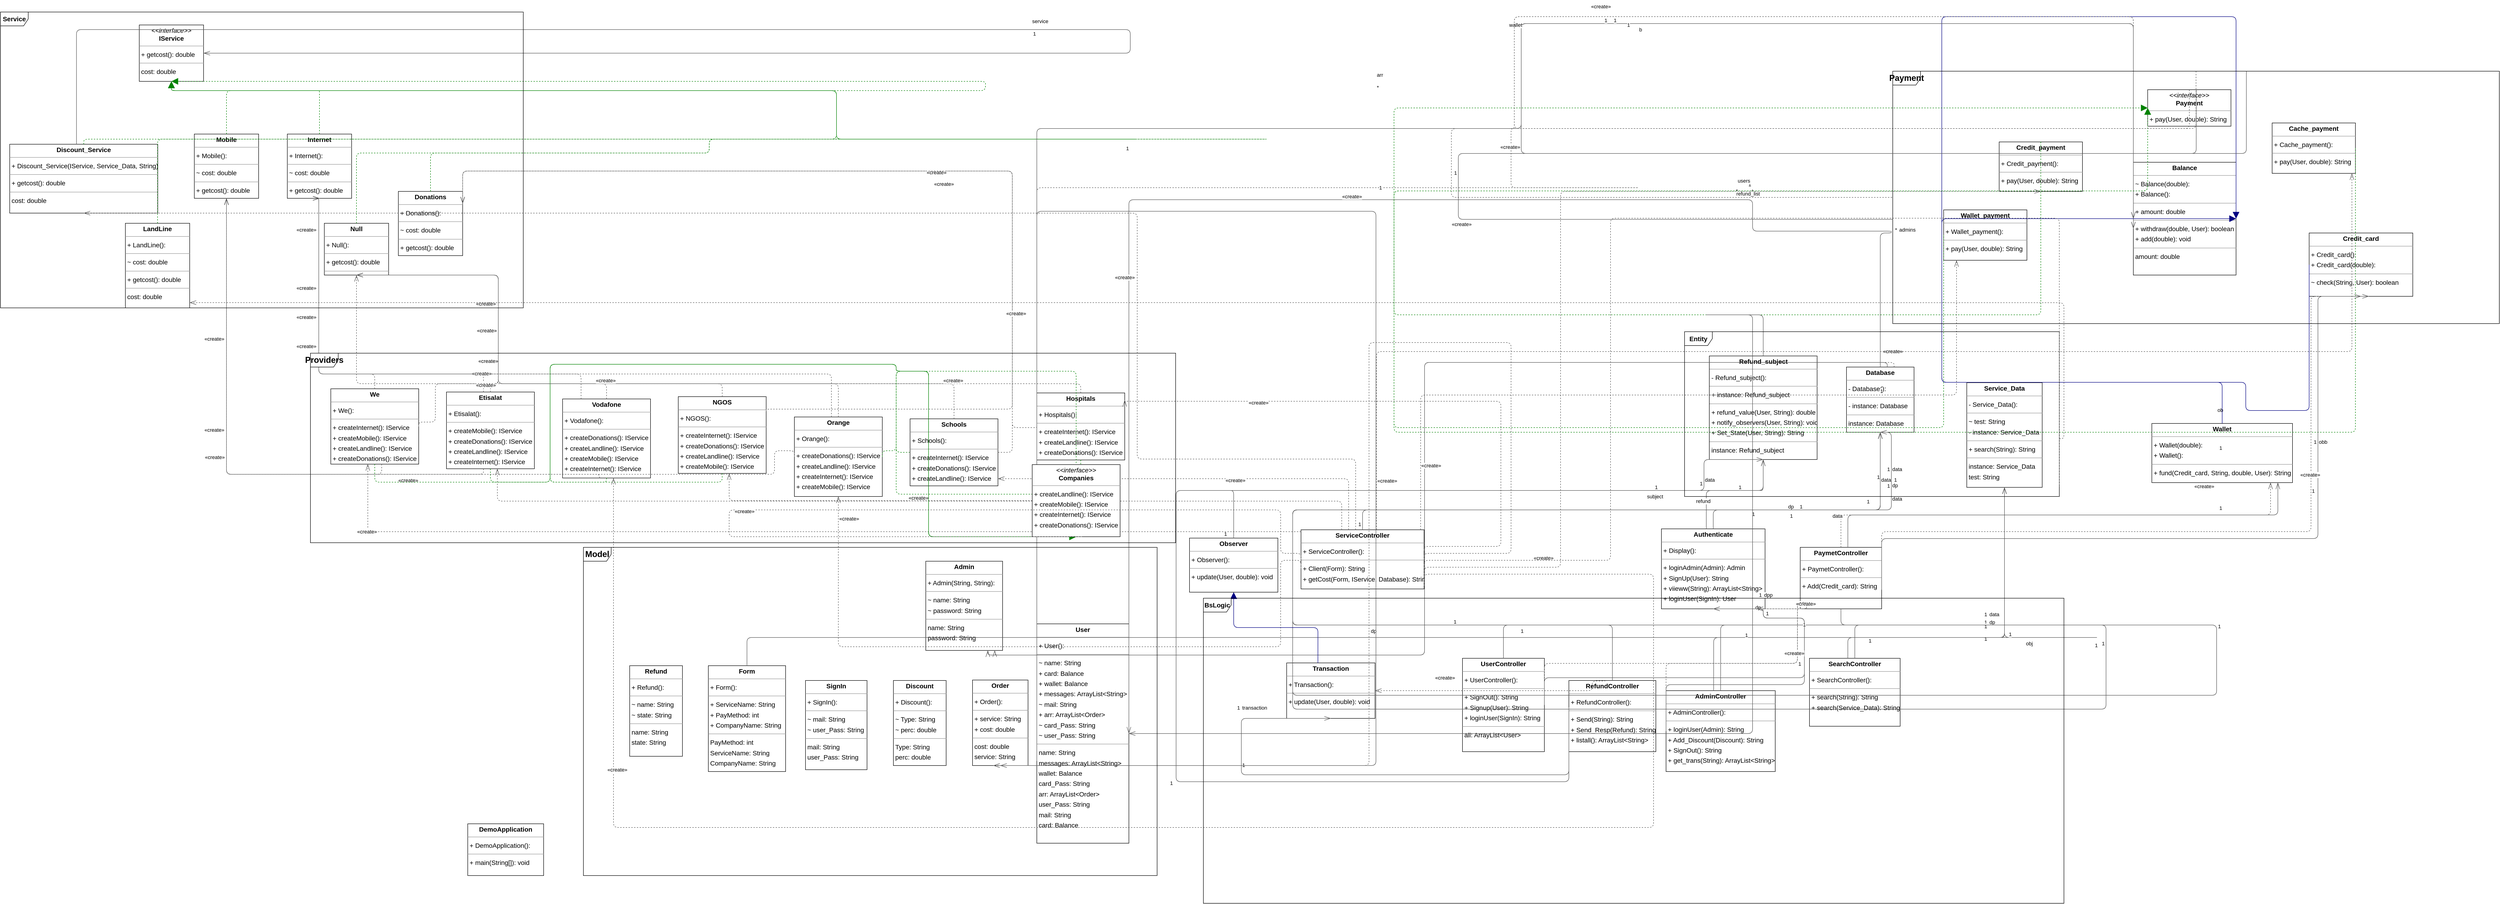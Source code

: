 <mxfile version="20.3.0" type="device"><diagram id="9sxvj9zj9XYv4Wt8DQfX" name="Page-1"><mxGraphModel dx="3107" dy="1424" grid="1" gridSize="10" guides="1" tooltips="1" connect="1" arrows="1" fold="1" page="0" pageScale="1" pageWidth="850" pageHeight="1100" background="none" math="0" shadow="0"><root><mxCell id="0"/><mxCell id="1" parent="0"/><mxCell id="node0" value="&lt;p style=&quot;margin:0px;margin-top:4px;text-align:center;&quot;&gt;&lt;b&gt;Admin&lt;/b&gt;&lt;/p&gt;&lt;hr size=&quot;1&quot;/&gt;&lt;p style=&quot;margin:0 0 0 4px;line-height:1.6;&quot;&gt;+ Admin(String, String): &lt;/p&gt;&lt;hr size=&quot;1&quot;/&gt;&lt;p style=&quot;margin:0 0 0 4px;line-height:1.6;&quot;&gt;~ name: String&lt;br/&gt;~ password: String&lt;/p&gt;&lt;hr size=&quot;1&quot;/&gt;&lt;p style=&quot;margin:0 0 0 4px;line-height:1.6;&quot;&gt; name: String&lt;br/&gt; password: String&lt;/p&gt;" style="verticalAlign=top;align=left;overflow=fill;fontSize=14;fontFamily=Helvetica;html=1;rounded=0;shadow=0;comic=0;labelBackgroundColor=none;strokeWidth=1;" parent="1" vertex="1"><mxGeometry x="1500" y="1250" width="166" height="193" as="geometry"/></mxCell><mxCell id="node1" value="&lt;p style=&quot;margin:0px;margin-top:4px;text-align:center;&quot;&gt;&lt;b&gt;AdminController&lt;/b&gt;&lt;/p&gt;&lt;hr size=&quot;1&quot;/&gt;&lt;p style=&quot;margin:0 0 0 4px;line-height:1.6;&quot;&gt;+ AdminController(): &lt;/p&gt;&lt;hr size=&quot;1&quot;/&gt;&lt;p style=&quot;margin:0 0 0 4px;line-height:1.6;&quot;&gt;+ loginUser(Admin): String&lt;br/&gt;+ Add_Discount(Discount): String&lt;br/&gt;+ SignOut(): String&lt;br/&gt;+ get_trans(String): ArrayList&amp;lt;String&amp;gt;&lt;/p&gt;" style="verticalAlign=top;align=left;overflow=fill;fontSize=14;fontFamily=Helvetica;html=1;rounded=0;shadow=0;comic=0;labelBackgroundColor=none;strokeWidth=1;" parent="1" vertex="1"><mxGeometry x="3100" y="1530" width="236" height="175" as="geometry"/></mxCell><mxCell id="node8" value="&lt;p style=&quot;margin:0px;margin-top:4px;text-align:center;&quot;&gt;&lt;b&gt;Balance&lt;/b&gt;&lt;/p&gt;&lt;hr size=&quot;1&quot;/&gt;&lt;p style=&quot;margin:0 0 0 4px;line-height:1.6;&quot;&gt;~ Balance(double): &lt;br/&gt;+ Balance(): &lt;/p&gt;&lt;hr size=&quot;1&quot;/&gt;&lt;p style=&quot;margin:0 0 0 4px;line-height:1.6;&quot;&gt;+ amount: double&lt;/p&gt;&lt;hr size=&quot;1&quot;/&gt;&lt;p style=&quot;margin:0 0 0 4px;line-height:1.6;&quot;&gt;+ withdraw(double, User): boolean&lt;br/&gt;+ add(double): void&lt;/p&gt;&lt;hr size=&quot;1&quot;/&gt;&lt;p style=&quot;margin:0 0 0 4px;line-height:1.6;&quot;&gt; amount: double&lt;/p&gt;" style="verticalAlign=top;align=left;overflow=fill;fontSize=14;fontFamily=Helvetica;html=1;rounded=0;shadow=0;comic=0;labelBackgroundColor=none;strokeWidth=1;" parent="1" vertex="1"><mxGeometry x="4110" y="387" width="222" height="244" as="geometry"/></mxCell><mxCell id="node30" value="&lt;p style=&quot;margin:0px;margin-top:4px;text-align:center;&quot;&gt;&lt;b&gt;Cache_payment&lt;/b&gt;&lt;/p&gt;&lt;hr size=&quot;1&quot;/&gt;&lt;p style=&quot;margin:0 0 0 4px;line-height:1.6;&quot;&gt;+ Cache_payment(): &lt;/p&gt;&lt;hr size=&quot;1&quot;/&gt;&lt;p style=&quot;margin:0 0 0 4px;line-height:1.6;&quot;&gt;+ pay(User, double): String&lt;/p&gt;" style="verticalAlign=top;align=left;overflow=fill;fontSize=14;fontFamily=Helvetica;html=1;rounded=0;shadow=0;comic=0;labelBackgroundColor=none;strokeWidth=1;" parent="1" vertex="1"><mxGeometry x="4410" y="302" width="180" height="109" as="geometry"/></mxCell><mxCell id="node25" value="&lt;p style=&quot;margin:0px;margin-top:4px;text-align:center;&quot;&gt;&lt;b&gt;Credit_card&lt;/b&gt;&lt;/p&gt;&lt;hr size=&quot;1&quot;/&gt;&lt;p style=&quot;margin:0 0 0 4px;line-height:1.6;&quot;&gt;+ Credit_card(): &lt;br/&gt;+ Credit_card(double): &lt;/p&gt;&lt;hr size=&quot;1&quot;/&gt;&lt;p style=&quot;margin:0 0 0 4px;line-height:1.6;&quot;&gt;~ check(String, User): boolean&lt;/p&gt;" style="verticalAlign=top;align=left;overflow=fill;fontSize=14;fontFamily=Helvetica;html=1;rounded=0;shadow=0;comic=0;labelBackgroundColor=none;strokeWidth=1;" parent="1" vertex="1"><mxGeometry x="4490" y="540" width="224" height="137" as="geometry"/></mxCell><mxCell id="node7" value="&lt;p style=&quot;margin:0px;margin-top:4px;text-align:center;&quot;&gt;&lt;b&gt;Credit_payment&lt;/b&gt;&lt;/p&gt;&lt;hr size=&quot;1&quot;/&gt;&lt;p style=&quot;margin:0 0 0 4px;line-height:1.6;&quot;&gt;+ Credit_payment(): &lt;/p&gt;&lt;hr size=&quot;1&quot;/&gt;&lt;p style=&quot;margin:0 0 0 4px;line-height:1.6;&quot;&gt;+ pay(User, double): String&lt;/p&gt;" style="verticalAlign=top;align=left;overflow=fill;fontSize=14;fontFamily=Helvetica;html=1;rounded=0;shadow=0;comic=0;labelBackgroundColor=none;strokeWidth=1;" parent="1" vertex="1"><mxGeometry x="3820" y="343" width="180" height="107" as="geometry"/></mxCell><mxCell id="node13" value="&lt;p style=&quot;margin:0px;margin-top:4px;text-align:center;&quot;&gt;&lt;b&gt;Database&lt;/b&gt;&lt;/p&gt;&lt;hr size=&quot;1&quot;/&gt;&lt;p style=&quot;margin:0 0 0 4px;line-height:1.6;&quot;&gt;- Database(): &lt;/p&gt;&lt;hr size=&quot;1&quot;/&gt;&lt;p style=&quot;margin:0 0 0 4px;line-height:1.6;&quot;&gt;- instance: Database&lt;/p&gt;&lt;hr size=&quot;1&quot;/&gt;&lt;p style=&quot;margin:0 0 0 4px;line-height:1.6;&quot;&gt; instance: Database&lt;/p&gt;" style="verticalAlign=top;align=left;overflow=fill;fontSize=14;fontFamily=Helvetica;html=1;rounded=0;shadow=0;comic=0;labelBackgroundColor=none;strokeWidth=1;" parent="1" vertex="1"><mxGeometry x="3490" y="830" width="146" height="141" as="geometry"/></mxCell><mxCell id="node11" value="&lt;p style=&quot;margin:0px;margin-top:4px;text-align:center;&quot;&gt;&lt;b&gt;DemoApplication&lt;/b&gt;&lt;/p&gt;&lt;hr size=&quot;1&quot;/&gt;&lt;p style=&quot;margin:0 0 0 4px;line-height:1.6;&quot;&gt;+ DemoApplication(): &lt;/p&gt;&lt;hr size=&quot;1&quot;/&gt;&lt;p style=&quot;margin:0 0 0 4px;line-height:1.6;&quot;&gt;+ main(String[]): void&lt;/p&gt;" style="verticalAlign=top;align=left;overflow=fill;fontSize=14;fontFamily=Helvetica;html=1;rounded=0;shadow=0;comic=0;labelBackgroundColor=none;strokeWidth=1;" parent="1" vertex="1"><mxGeometry x="510" y="1818" width="164" height="112" as="geometry"/></mxCell><mxCell id="node4" value="&lt;p style=&quot;margin:0px;margin-top:4px;text-align:center;&quot;&gt;&lt;b&gt;Discount&lt;/b&gt;&lt;/p&gt;&lt;hr size=&quot;1&quot;/&gt;&lt;p style=&quot;margin:0 0 0 4px;line-height:1.6;&quot;&gt;+ Discount(): &lt;/p&gt;&lt;hr size=&quot;1&quot;/&gt;&lt;p style=&quot;margin:0 0 0 4px;line-height:1.6;&quot;&gt;~ Type: String&lt;br/&gt;~ perc: double&lt;/p&gt;&lt;hr size=&quot;1&quot;/&gt;&lt;p style=&quot;margin:0 0 0 4px;line-height:1.6;&quot;&gt; Type: String&lt;br/&gt; perc: double&lt;/p&gt;" style="verticalAlign=top;align=left;overflow=fill;fontSize=14;fontFamily=Helvetica;html=1;rounded=0;shadow=0;comic=0;labelBackgroundColor=none;strokeWidth=1;" parent="1" vertex="1"><mxGeometry x="1430" y="1508" width="114" height="184" as="geometry"/></mxCell><mxCell id="node3" value="&lt;p style=&quot;margin:0px;margin-top:4px;text-align:center;&quot;&gt;&lt;b&gt;Discount_Service&lt;/b&gt;&lt;/p&gt;&lt;hr size=&quot;1&quot;/&gt;&lt;p style=&quot;margin:0 0 0 4px;line-height:1.6;&quot;&gt;+ Discount_Service(IService, Service_Data, String): &lt;/p&gt;&lt;hr size=&quot;1&quot;/&gt;&lt;p style=&quot;margin:0 0 0 4px;line-height:1.6;&quot;&gt;+ getcost(): double&lt;/p&gt;&lt;hr size=&quot;1&quot;/&gt;&lt;p style=&quot;margin:0 0 0 4px;line-height:1.6;&quot;&gt; cost: double&lt;/p&gt;" style="verticalAlign=top;align=left;overflow=fill;fontSize=14;fontFamily=Helvetica;html=1;rounded=0;shadow=0;comic=0;labelBackgroundColor=none;strokeWidth=1;" parent="1" vertex="1"><mxGeometry x="-480" y="348" width="320" height="149" as="geometry"/></mxCell><mxCell id="node20" value="&lt;p style=&quot;margin:0px;margin-top:4px;text-align:center;&quot;&gt;&lt;b&gt;Authenticate&lt;/b&gt;&lt;/p&gt;&lt;hr size=&quot;1&quot;&gt;&lt;p style=&quot;margin:0 0 0 4px;line-height:1.6;&quot;&gt;+ Display(): &lt;/p&gt;&lt;hr size=&quot;1&quot;&gt;&lt;p style=&quot;margin:0 0 0 4px;line-height:1.6;&quot;&gt;+ loginAdmin(Admin): Admin&lt;br&gt;+ SignUp(User): String&lt;br&gt;+ viieww(String): ArrayList&amp;lt;String&amp;gt;&lt;br&gt;+ loginUser(SignIn): User&lt;/p&gt;" style="verticalAlign=top;align=left;overflow=fill;fontSize=14;fontFamily=Helvetica;html=1;rounded=0;shadow=0;comic=0;labelBackgroundColor=none;strokeWidth=1;" parent="1" vertex="1"><mxGeometry x="3090" y="1180" width="224" height="173" as="geometry"/></mxCell><mxCell id="node27" value="&lt;p style=&quot;margin:0px;margin-top:4px;text-align:center;&quot;&gt;&lt;b&gt;Donations&lt;/b&gt;&lt;/p&gt;&lt;hr size=&quot;1&quot;/&gt;&lt;p style=&quot;margin:0 0 0 4px;line-height:1.6;&quot;&gt;+ Donations(): &lt;/p&gt;&lt;hr size=&quot;1&quot;/&gt;&lt;p style=&quot;margin:0 0 0 4px;line-height:1.6;&quot;&gt;~ cost: double&lt;/p&gt;&lt;hr size=&quot;1&quot;/&gt;&lt;p style=&quot;margin:0 0 0 4px;line-height:1.6;&quot;&gt;+ getcost(): double&lt;/p&gt;&lt;hr size=&quot;1&quot;/&gt;&lt;p style=&quot;margin:0 0 0 4px;line-height:1.6;&quot;&gt; cost: double&lt;/p&gt;" style="verticalAlign=top;align=left;overflow=fill;fontSize=14;fontFamily=Helvetica;html=1;rounded=0;shadow=0;comic=0;labelBackgroundColor=none;strokeWidth=1;" parent="1" vertex="1"><mxGeometry x="360" y="450" width="139" height="139" as="geometry"/></mxCell><mxCell id="node39" value="&lt;p style=&quot;margin:0px;margin-top:4px;text-align:center;&quot;&gt;&lt;b&gt;Etisalat&lt;/b&gt;&lt;/p&gt;&lt;hr size=&quot;1&quot;/&gt;&lt;p style=&quot;margin:0 0 0 4px;line-height:1.6;&quot;&gt;+ Etisalat(): &lt;/p&gt;&lt;hr size=&quot;1&quot;/&gt;&lt;p style=&quot;margin:0 0 0 4px;line-height:1.6;&quot;&gt;+ createMobile(): IService&lt;br/&gt;+ createDonations(): IService&lt;br/&gt;+ createLandline(): IService&lt;br/&gt;+ createInternet(): IService&lt;/p&gt;" style="verticalAlign=top;align=left;overflow=fill;fontSize=14;fontFamily=Helvetica;html=1;rounded=0;shadow=0;comic=0;labelBackgroundColor=none;strokeWidth=1;" parent="1" vertex="1"><mxGeometry x="464" y="884" width="190" height="166" as="geometry"/></mxCell><mxCell id="node18" value="&lt;p style=&quot;margin:0px;margin-top:4px;text-align:center;&quot;&gt;&lt;b&gt;Form&lt;/b&gt;&lt;/p&gt;&lt;hr size=&quot;1&quot;/&gt;&lt;p style=&quot;margin:0 0 0 4px;line-height:1.6;&quot;&gt;+ Form(): &lt;/p&gt;&lt;hr size=&quot;1&quot;/&gt;&lt;p style=&quot;margin:0 0 0 4px;line-height:1.6;&quot;&gt;+ ServiceName: String&lt;br/&gt;+ PayMethod: int&lt;br/&gt;+ CompanyName: String&lt;/p&gt;&lt;hr size=&quot;1&quot;/&gt;&lt;p style=&quot;margin:0 0 0 4px;line-height:1.6;&quot;&gt; PayMethod: int&lt;br/&gt; ServiceName: String&lt;br/&gt; CompanyName: String&lt;/p&gt;" style="verticalAlign=top;align=left;overflow=fill;fontSize=14;fontFamily=Helvetica;html=1;rounded=0;shadow=0;comic=0;labelBackgroundColor=none;strokeWidth=1;" parent="1" vertex="1"><mxGeometry x="1030" y="1476" width="167" height="229" as="geometry"/></mxCell><mxCell id="node23" value="&lt;p style=&quot;margin:0px;margin-top:4px;text-align:center;&quot;&gt;&lt;b&gt;Hospitals&lt;/b&gt;&lt;/p&gt;&lt;hr size=&quot;1&quot;/&gt;&lt;p style=&quot;margin:0 0 0 4px;line-height:1.6;&quot;&gt;+ Hospitals(): &lt;/p&gt;&lt;hr size=&quot;1&quot;/&gt;&lt;p style=&quot;margin:0 0 0 4px;line-height:1.6;&quot;&gt;+ createInternet(): IService&lt;br/&gt;+ createLandline(): IService&lt;br/&gt;+ createDonations(): IService&lt;br/&gt;+ createMobile(): IService&lt;/p&gt;" style="verticalAlign=top;align=left;overflow=fill;fontSize=14;fontFamily=Helvetica;html=1;rounded=0;shadow=0;comic=0;labelBackgroundColor=none;strokeWidth=1;" parent="1" vertex="1"><mxGeometry x="1740" y="886" width="190" height="145" as="geometry"/></mxCell><mxCell id="node37" value="&lt;p style=&quot;margin:0px;margin-top:4px;text-align:center;&quot;&gt;&lt;i&gt;&amp;lt;&amp;lt;interface&amp;gt;&amp;gt;&lt;/i&gt;&lt;br/&gt;&lt;b&gt;IService&lt;/b&gt;&lt;/p&gt;&lt;hr size=&quot;1&quot;/&gt;&lt;p style=&quot;margin:0 0 0 4px;line-height:1.6;&quot;&gt;+ getcost(): double&lt;/p&gt;&lt;hr size=&quot;1&quot;/&gt;&lt;p style=&quot;margin:0 0 0 4px;line-height:1.6;&quot;&gt; cost: double&lt;/p&gt;" style="verticalAlign=top;align=left;overflow=fill;fontSize=14;fontFamily=Helvetica;html=1;rounded=0;shadow=0;comic=0;labelBackgroundColor=none;strokeWidth=1;" parent="1" vertex="1"><mxGeometry x="-200" y="90" width="139" height="122" as="geometry"/></mxCell><mxCell id="node10" value="&lt;p style=&quot;margin:0px;margin-top:4px;text-align:center;&quot;&gt;&lt;b&gt;Internet&lt;/b&gt;&lt;/p&gt;&lt;hr size=&quot;1&quot;/&gt;&lt;p style=&quot;margin:0 0 0 4px;line-height:1.6;&quot;&gt;+ Internet(): &lt;/p&gt;&lt;hr size=&quot;1&quot;/&gt;&lt;p style=&quot;margin:0 0 0 4px;line-height:1.6;&quot;&gt;~ cost: double&lt;/p&gt;&lt;hr size=&quot;1&quot;/&gt;&lt;p style=&quot;margin:0 0 0 4px;line-height:1.6;&quot;&gt;+ getcost(): double&lt;/p&gt;&lt;hr size=&quot;1&quot;/&gt;&lt;p style=&quot;margin:0 0 0 4px;line-height:1.6;&quot;&gt; cost: double&lt;/p&gt;" style="verticalAlign=top;align=left;overflow=fill;fontSize=14;fontFamily=Helvetica;html=1;rounded=0;shadow=0;comic=0;labelBackgroundColor=none;strokeWidth=1;" parent="1" vertex="1"><mxGeometry x="120" y="326" width="139" height="139" as="geometry"/></mxCell><mxCell id="node31" value="&lt;p style=&quot;margin:0px;margin-top:4px;text-align:center;&quot;&gt;&lt;b&gt;LandLine&lt;/b&gt;&lt;/p&gt;&lt;hr size=&quot;1&quot;/&gt;&lt;p style=&quot;margin:0 0 0 4px;line-height:1.6;&quot;&gt;+ LandLine(): &lt;/p&gt;&lt;hr size=&quot;1&quot;/&gt;&lt;p style=&quot;margin:0 0 0 4px;line-height:1.6;&quot;&gt;~ cost: double&lt;/p&gt;&lt;hr size=&quot;1&quot;/&gt;&lt;p style=&quot;margin:0 0 0 4px;line-height:1.6;&quot;&gt;+ getcost(): double&lt;/p&gt;&lt;hr size=&quot;1&quot;/&gt;&lt;p style=&quot;margin:0 0 0 4px;line-height:1.6;&quot;&gt; cost: double&lt;/p&gt;" style="verticalAlign=top;align=left;overflow=fill;fontSize=14;fontFamily=Helvetica;html=1;rounded=0;shadow=0;comic=0;labelBackgroundColor=none;strokeWidth=1;" parent="1" vertex="1"><mxGeometry x="-230" y="519" width="139" height="183" as="geometry"/></mxCell><mxCell id="node32" value="&lt;p style=&quot;margin:0px;margin-top:4px;text-align:center;&quot;&gt;&lt;b&gt;Mobile&lt;/b&gt;&lt;/p&gt;&lt;hr size=&quot;1&quot;/&gt;&lt;p style=&quot;margin:0 0 0 4px;line-height:1.6;&quot;&gt;+ Mobile(): &lt;/p&gt;&lt;hr size=&quot;1&quot;/&gt;&lt;p style=&quot;margin:0 0 0 4px;line-height:1.6;&quot;&gt;~ cost: double&lt;/p&gt;&lt;hr size=&quot;1&quot;/&gt;&lt;p style=&quot;margin:0 0 0 4px;line-height:1.6;&quot;&gt;+ getcost(): double&lt;/p&gt;&lt;hr size=&quot;1&quot;/&gt;&lt;p style=&quot;margin:0 0 0 4px;line-height:1.6;&quot;&gt; cost: double&lt;/p&gt;" style="verticalAlign=top;align=left;overflow=fill;fontSize=14;fontFamily=Helvetica;html=1;rounded=0;shadow=0;comic=0;labelBackgroundColor=none;strokeWidth=1;" parent="1" vertex="1"><mxGeometry x="-81" y="326" width="139" height="139" as="geometry"/></mxCell><mxCell id="node6" value="&lt;p style=&quot;margin:0px;margin-top:4px;text-align:center;&quot;&gt;&lt;b&gt;NGOS&lt;/b&gt;&lt;/p&gt;&lt;hr size=&quot;1&quot;/&gt;&lt;p style=&quot;margin:0 0 0 4px;line-height:1.6;&quot;&gt;+ NGOS(): &lt;/p&gt;&lt;hr size=&quot;1&quot;/&gt;&lt;p style=&quot;margin:0 0 0 4px;line-height:1.6;&quot;&gt;+ createInternet(): IService&lt;br/&gt;+ createDonations(): IService&lt;br/&gt;+ createLandline(): IService&lt;br/&gt;+ createMobile(): IService&lt;/p&gt;" style="verticalAlign=top;align=left;overflow=fill;fontSize=14;fontFamily=Helvetica;html=1;rounded=0;shadow=0;comic=0;labelBackgroundColor=none;strokeWidth=1;" parent="1" vertex="1"><mxGeometry x="965" y="894" width="190" height="166" as="geometry"/></mxCell><mxCell id="node15" value="&lt;p style=&quot;margin:0px;margin-top:4px;text-align:center;&quot;&gt;&lt;b&gt;Null&lt;/b&gt;&lt;/p&gt;&lt;hr size=&quot;1&quot;/&gt;&lt;p style=&quot;margin:0 0 0 4px;line-height:1.6;&quot;&gt;+ Null(): &lt;/p&gt;&lt;hr size=&quot;1&quot;/&gt;&lt;p style=&quot;margin:0 0 0 4px;line-height:1.6;&quot;&gt;+ getcost(): double&lt;/p&gt;&lt;hr size=&quot;1&quot;/&gt;&lt;p style=&quot;margin:0 0 0 4px;line-height:1.6;&quot;&gt; cost: double&lt;/p&gt;" style="verticalAlign=top;align=left;overflow=fill;fontSize=14;fontFamily=Helvetica;html=1;rounded=0;shadow=0;comic=0;labelBackgroundColor=none;strokeWidth=1;" parent="1" vertex="1"><mxGeometry x="200" y="519" width="139" height="112" as="geometry"/></mxCell><mxCell id="node19" value="&lt;p style=&quot;margin:0px;margin-top:4px;text-align:center;&quot;&gt;&lt;b&gt;Observer&lt;/b&gt;&lt;/p&gt;&lt;hr size=&quot;1&quot;/&gt;&lt;p style=&quot;margin:0 0 0 4px;line-height:1.6;&quot;&gt;+ Observer(): &lt;/p&gt;&lt;hr size=&quot;1&quot;/&gt;&lt;p style=&quot;margin:0 0 0 4px;line-height:1.6;&quot;&gt;+ update(User, double): void&lt;/p&gt;" style="verticalAlign=top;align=left;overflow=fill;fontSize=14;fontFamily=Helvetica;html=1;rounded=0;shadow=0;comic=0;labelBackgroundColor=none;strokeWidth=1;" parent="1" vertex="1"><mxGeometry x="2070" y="1200" width="191" height="117" as="geometry"/></mxCell><mxCell id="node28" value="&lt;p style=&quot;margin:0px;margin-top:4px;text-align:center;&quot;&gt;&lt;b&gt;Orange&lt;/b&gt;&lt;/p&gt;&lt;hr size=&quot;1&quot;/&gt;&lt;p style=&quot;margin:0 0 0 4px;line-height:1.6;&quot;&gt;+ Orange(): &lt;/p&gt;&lt;hr size=&quot;1&quot;/&gt;&lt;p style=&quot;margin:0 0 0 4px;line-height:1.6;&quot;&gt;+ createDonations(): IService&lt;br/&gt;+ createLandline(): IService&lt;br/&gt;+ createInternet(): IService&lt;br/&gt;+ createMobile(): IService&lt;/p&gt;" style="verticalAlign=top;align=left;overflow=fill;fontSize=14;fontFamily=Helvetica;html=1;rounded=0;shadow=0;comic=0;labelBackgroundColor=none;strokeWidth=1;" parent="1" vertex="1"><mxGeometry x="1216" y="938" width="190" height="172" as="geometry"/></mxCell><mxCell id="node12" value="&lt;p style=&quot;margin:0px;margin-top:4px;text-align:center;&quot;&gt;&lt;b&gt;Order&lt;/b&gt;&lt;/p&gt;&lt;hr size=&quot;1&quot;/&gt;&lt;p style=&quot;margin:0 0 0 4px;line-height:1.6;&quot;&gt;+ Order(): &lt;/p&gt;&lt;hr size=&quot;1&quot;/&gt;&lt;p style=&quot;margin:0 0 0 4px;line-height:1.6;&quot;&gt;+ service: String&lt;br/&gt;+ cost: double&lt;/p&gt;&lt;hr size=&quot;1&quot;/&gt;&lt;p style=&quot;margin:0 0 0 4px;line-height:1.6;&quot;&gt; cost: double&lt;br/&gt; service: String&lt;/p&gt;" style="verticalAlign=top;align=left;overflow=fill;fontSize=14;fontFamily=Helvetica;html=1;rounded=0;shadow=0;comic=0;labelBackgroundColor=none;strokeWidth=1;" parent="1" vertex="1"><mxGeometry x="1601" y="1507" width="120" height="185" as="geometry"/></mxCell><mxCell id="node33" value="&lt;p style=&quot;margin:0px;margin-top:4px;text-align:center;&quot;&gt;&lt;i&gt;&amp;lt;&amp;lt;interface&amp;gt;&amp;gt;&lt;/i&gt;&lt;br/&gt;&lt;b&gt;Payment&lt;/b&gt;&lt;/p&gt;&lt;hr size=&quot;1&quot;/&gt;&lt;p style=&quot;margin:0 0 0 4px;line-height:1.6;&quot;&gt;+ pay(User, double): String&lt;/p&gt;" style="verticalAlign=top;align=left;overflow=fill;fontSize=14;fontFamily=Helvetica;html=1;rounded=0;shadow=0;comic=0;labelBackgroundColor=none;strokeWidth=1;" parent="1" vertex="1"><mxGeometry x="4141" y="230" width="180" height="79" as="geometry"/></mxCell><mxCell id="node21" value="&lt;p style=&quot;margin:0px;margin-top:4px;text-align:center;&quot;&gt;&lt;b&gt;PaymetController&lt;/b&gt;&lt;/p&gt;&lt;hr size=&quot;1&quot;/&gt;&lt;p style=&quot;margin:0 0 0 4px;line-height:1.6;&quot;&gt;+ PaymetController(): &lt;/p&gt;&lt;hr size=&quot;1&quot;/&gt;&lt;p style=&quot;margin:0 0 0 4px;line-height:1.6;&quot;&gt;+ Add(Credit_card): String&lt;/p&gt;" style="verticalAlign=top;align=left;overflow=fill;fontSize=14;fontFamily=Helvetica;html=1;rounded=0;shadow=0;comic=0;labelBackgroundColor=none;strokeWidth=1;" parent="1" vertex="1"><mxGeometry x="3390" y="1220" width="176" height="133" as="geometry"/></mxCell><mxCell id="node40" value="&lt;p style=&quot;margin:0px;margin-top:4px;text-align:center;&quot;&gt;&lt;b&gt;Refund&lt;/b&gt;&lt;/p&gt;&lt;hr size=&quot;1&quot;/&gt;&lt;p style=&quot;margin:0 0 0 4px;line-height:1.6;&quot;&gt;+ Refund(): &lt;/p&gt;&lt;hr size=&quot;1&quot;/&gt;&lt;p style=&quot;margin:0 0 0 4px;line-height:1.6;&quot;&gt;~ name: String&lt;br/&gt;~ state: String&lt;/p&gt;&lt;hr size=&quot;1&quot;/&gt;&lt;p style=&quot;margin:0 0 0 4px;line-height:1.6;&quot;&gt; name: String&lt;br/&gt; state: String&lt;/p&gt;" style="verticalAlign=top;align=left;overflow=fill;fontSize=14;fontFamily=Helvetica;html=1;rounded=0;shadow=0;comic=0;labelBackgroundColor=none;strokeWidth=1;" parent="1" vertex="1"><mxGeometry x="860" y="1476" width="114" height="196" as="geometry"/></mxCell><mxCell id="node36" value="&lt;p style=&quot;margin:0px;margin-top:4px;text-align:center;&quot;&gt;&lt;b&gt;RefundController&lt;/b&gt;&lt;/p&gt;&lt;hr size=&quot;1&quot;/&gt;&lt;p style=&quot;margin:0 0 0 4px;line-height:1.6;&quot;&gt;+ RefundController(): &lt;/p&gt;&lt;hr size=&quot;1&quot;/&gt;&lt;p style=&quot;margin:0 0 0 4px;line-height:1.6;&quot;&gt;+ Send(String): String&lt;br/&gt;+ Send_Resp(Refund): String&lt;br/&gt;+ listall(): ArrayList&amp;lt;String&amp;gt;&lt;/p&gt;" style="verticalAlign=top;align=left;overflow=fill;fontSize=14;fontFamily=Helvetica;html=1;rounded=0;shadow=0;comic=0;labelBackgroundColor=none;strokeWidth=1;" parent="1" vertex="1"><mxGeometry x="2890" y="1508" width="188" height="154" as="geometry"/></mxCell><mxCell id="node5" value="&lt;p style=&quot;margin:0px;margin-top:4px;text-align:center;&quot;&gt;&lt;b&gt;Refund_subject&lt;/b&gt;&lt;/p&gt;&lt;hr size=&quot;1&quot;/&gt;&lt;p style=&quot;margin:0 0 0 4px;line-height:1.6;&quot;&gt;- Refund_subject(): &lt;/p&gt;&lt;hr size=&quot;1&quot;/&gt;&lt;p style=&quot;margin:0 0 0 4px;line-height:1.6;&quot;&gt;+ instance: Refund_subject&lt;/p&gt;&lt;hr size=&quot;1&quot;/&gt;&lt;p style=&quot;margin:0 0 0 4px;line-height:1.6;&quot;&gt;+ refund_value(User, String): double&lt;br/&gt;+ notify_observers(User, String): void&lt;br/&gt;+ Set_State(User, String): String&lt;/p&gt;&lt;hr size=&quot;1&quot;/&gt;&lt;p style=&quot;margin:0 0 0 4px;line-height:1.6;&quot;&gt; instance: Refund_subject&lt;/p&gt;" style="verticalAlign=top;align=left;overflow=fill;fontSize=14;fontFamily=Helvetica;html=1;rounded=0;shadow=0;comic=0;labelBackgroundColor=none;strokeWidth=1;" parent="1" vertex="1"><mxGeometry x="3193.5" y="806" width="233" height="224" as="geometry"/></mxCell><mxCell id="node24" value="&lt;p style=&quot;margin:0px;margin-top:4px;text-align:center;&quot;&gt;&lt;b&gt;Schools&lt;/b&gt;&lt;/p&gt;&lt;hr size=&quot;1&quot;/&gt;&lt;p style=&quot;margin:0 0 0 4px;line-height:1.6;&quot;&gt;+ Schools(): &lt;/p&gt;&lt;hr size=&quot;1&quot;/&gt;&lt;p style=&quot;margin:0 0 0 4px;line-height:1.6;&quot;&gt;+ createInternet(): IService&lt;br/&gt;+ createDonations(): IService&lt;br/&gt;+ createLandline(): IService&lt;br/&gt;+ createMobile(): IService&lt;/p&gt;" style="verticalAlign=top;align=left;overflow=fill;fontSize=14;fontFamily=Helvetica;html=1;rounded=0;shadow=0;comic=0;labelBackgroundColor=none;strokeWidth=1;" parent="1" vertex="1"><mxGeometry x="1466" y="942" width="190" height="145" as="geometry"/></mxCell><mxCell id="node9" value="&lt;p style=&quot;margin:0px;margin-top:4px;text-align:center;&quot;&gt;&lt;b&gt;SearchController&lt;/b&gt;&lt;/p&gt;&lt;hr size=&quot;1&quot;/&gt;&lt;p style=&quot;margin:0 0 0 4px;line-height:1.6;&quot;&gt;+ SearchController(): &lt;/p&gt;&lt;hr size=&quot;1&quot;/&gt;&lt;p style=&quot;margin:0 0 0 4px;line-height:1.6;&quot;&gt;+ search(String): String&lt;br/&gt;+ search(Service_Data): String&lt;/p&gt;" style="verticalAlign=top;align=left;overflow=fill;fontSize=14;fontFamily=Helvetica;html=1;rounded=0;shadow=0;comic=0;labelBackgroundColor=none;strokeWidth=1;" parent="1" vertex="1"><mxGeometry x="3410" y="1460" width="196" height="147" as="geometry"/></mxCell><mxCell id="node35" value="&lt;p style=&quot;margin:0px;margin-top:4px;text-align:center;&quot;&gt;&lt;b&gt;ServiceController&lt;/b&gt;&lt;/p&gt;&lt;hr size=&quot;1&quot;/&gt;&lt;p style=&quot;margin:0 0 0 4px;line-height:1.6;&quot;&gt;+ ServiceController(): &lt;/p&gt;&lt;hr size=&quot;1&quot;/&gt;&lt;p style=&quot;margin:0 0 0 4px;line-height:1.6;&quot;&gt;+ Client(Form): String&lt;br/&gt;+ getCost(Form, IService, Database): String&lt;/p&gt;" style="verticalAlign=top;align=left;overflow=fill;fontSize=14;fontFamily=Helvetica;html=1;rounded=0;shadow=0;comic=0;labelBackgroundColor=none;strokeWidth=1;" parent="1" vertex="1"><mxGeometry x="2311" y="1182" width="266" height="128" as="geometry"/></mxCell><mxCell id="node16" value="&lt;p style=&quot;margin:0px;margin-top:4px;text-align:center;&quot;&gt;&lt;b&gt;Service_Data&lt;/b&gt;&lt;/p&gt;&lt;hr size=&quot;1&quot;/&gt;&lt;p style=&quot;margin:0 0 0 4px;line-height:1.6;&quot;&gt;- Service_Data(): &lt;/p&gt;&lt;hr size=&quot;1&quot;/&gt;&lt;p style=&quot;margin:0 0 0 4px;line-height:1.6;&quot;&gt;~ test: String&lt;br/&gt;- instance: Service_Data&lt;/p&gt;&lt;hr size=&quot;1&quot;/&gt;&lt;p style=&quot;margin:0 0 0 4px;line-height:1.6;&quot;&gt;+ search(String): String&lt;/p&gt;&lt;hr size=&quot;1&quot;/&gt;&lt;p style=&quot;margin:0 0 0 4px;line-height:1.6;&quot;&gt; instance: Service_Data&lt;br/&gt; test: String&lt;/p&gt;" style="verticalAlign=top;align=left;overflow=fill;fontSize=14;fontFamily=Helvetica;html=1;rounded=0;shadow=0;comic=0;labelBackgroundColor=none;strokeWidth=1;" parent="1" vertex="1"><mxGeometry x="3750" y="863.75" width="163" height="226.5" as="geometry"/></mxCell><mxCell id="node38" value="&lt;p style=&quot;margin:0px;margin-top:4px;text-align:center;&quot;&gt;&lt;b&gt;SignIn&lt;/b&gt;&lt;/p&gt;&lt;hr size=&quot;1&quot;/&gt;&lt;p style=&quot;margin:0 0 0 4px;line-height:1.6;&quot;&gt;+ SignIn(): &lt;/p&gt;&lt;hr size=&quot;1&quot;/&gt;&lt;p style=&quot;margin:0 0 0 4px;line-height:1.6;&quot;&gt;~ mail: String&lt;br/&gt;~ user_Pass: String&lt;/p&gt;&lt;hr size=&quot;1&quot;/&gt;&lt;p style=&quot;margin:0 0 0 4px;line-height:1.6;&quot;&gt; mail: String&lt;br/&gt; user_Pass: String&lt;/p&gt;" style="verticalAlign=top;align=left;overflow=fill;fontSize=14;fontFamily=Helvetica;html=1;rounded=0;shadow=0;comic=0;labelBackgroundColor=none;strokeWidth=1;" parent="1" vertex="1"><mxGeometry x="1240" y="1508" width="133" height="193" as="geometry"/></mxCell><mxCell id="node26" value="&lt;p style=&quot;margin:0px;margin-top:4px;text-align:center;&quot;&gt;&lt;b&gt;Transaction&lt;/b&gt;&lt;/p&gt;&lt;hr size=&quot;1&quot;/&gt;&lt;p style=&quot;margin:0 0 0 4px;line-height:1.6;&quot;&gt;+ Transaction(): &lt;/p&gt;&lt;hr size=&quot;1&quot;/&gt;&lt;p style=&quot;margin:0 0 0 4px;line-height:1.6;&quot;&gt;+ update(User, double): void&lt;/p&gt;" style="verticalAlign=top;align=left;overflow=fill;fontSize=14;fontFamily=Helvetica;html=1;rounded=0;shadow=0;comic=0;labelBackgroundColor=none;strokeWidth=1;" parent="1" vertex="1"><mxGeometry x="2280" y="1470" width="191" height="120" as="geometry"/></mxCell><mxCell id="node17" value="&lt;p style=&quot;margin:0px;margin-top:4px;text-align:center;&quot;&gt;&lt;b&gt;User&lt;/b&gt;&lt;/p&gt;&lt;hr size=&quot;1&quot;/&gt;&lt;p style=&quot;margin:0 0 0 4px;line-height:1.6;&quot;&gt;+ User(): &lt;/p&gt;&lt;hr size=&quot;1&quot;/&gt;&lt;p style=&quot;margin:0 0 0 4px;line-height:1.6;&quot;&gt;~ name: String&lt;br/&gt;+ card: Balance&lt;br/&gt;+ wallet: Balance&lt;br/&gt;+ messages: ArrayList&amp;lt;String&amp;gt;&lt;br/&gt;~ mail: String&lt;br/&gt;+ arr: ArrayList&amp;lt;Order&amp;gt;&lt;br/&gt;~ card_Pass: String&lt;br/&gt;~ user_Pass: String&lt;/p&gt;&lt;hr size=&quot;1&quot;/&gt;&lt;p style=&quot;margin:0 0 0 4px;line-height:1.6;&quot;&gt; name: String&lt;br/&gt; messages: ArrayList&amp;lt;String&amp;gt;&lt;br/&gt; wallet: Balance&lt;br/&gt; card_Pass: String&lt;br/&gt; arr: ArrayList&amp;lt;Order&amp;gt;&lt;br/&gt; user_Pass: String&lt;br/&gt; mail: String&lt;br/&gt; card: Balance&lt;/p&gt;" style="verticalAlign=top;align=left;overflow=fill;fontSize=14;fontFamily=Helvetica;html=1;rounded=0;shadow=0;comic=0;labelBackgroundColor=none;strokeWidth=1;" parent="1" vertex="1"><mxGeometry x="1740" y="1385.5" width="199" height="474.5" as="geometry"/></mxCell><mxCell id="node22" value="&lt;p style=&quot;margin:0px;margin-top:4px;text-align:center;&quot;&gt;&lt;b&gt;UserController&lt;/b&gt;&lt;/p&gt;&lt;hr size=&quot;1&quot;/&gt;&lt;p style=&quot;margin:0 0 0 4px;line-height:1.6;&quot;&gt;+ UserController(): &lt;/p&gt;&lt;hr size=&quot;1&quot;/&gt;&lt;p style=&quot;margin:0 0 0 4px;line-height:1.6;&quot;&gt;+ SignOut(): String&lt;br/&gt;+ Signup(User): String&lt;br/&gt;+ loginUser(SignIn): String&lt;/p&gt;&lt;hr size=&quot;1&quot;/&gt;&lt;p style=&quot;margin:0 0 0 4px;line-height:1.6;&quot;&gt; all: ArrayList&amp;lt;User&amp;gt;&lt;/p&gt;" style="verticalAlign=top;align=left;overflow=fill;fontSize=14;fontFamily=Helvetica;html=1;rounded=0;shadow=0;comic=0;labelBackgroundColor=none;strokeWidth=1;" parent="1" vertex="1"><mxGeometry x="2660" y="1460" width="177" height="202" as="geometry"/></mxCell><mxCell id="node41" value="&lt;p style=&quot;margin:0px;margin-top:4px;text-align:center;&quot;&gt;&lt;b&gt;Vodafone&lt;/b&gt;&lt;/p&gt;&lt;hr size=&quot;1&quot;/&gt;&lt;p style=&quot;margin:0 0 0 4px;line-height:1.6;&quot;&gt;+ Vodafone(): &lt;/p&gt;&lt;hr size=&quot;1&quot;/&gt;&lt;p style=&quot;margin:0 0 0 4px;line-height:1.6;&quot;&gt;+ createDonations(): IService&lt;br/&gt;+ createLandline(): IService&lt;br/&gt;+ createMobile(): IService&lt;br/&gt;+ createInternet(): IService&lt;/p&gt;" style="verticalAlign=top;align=left;overflow=fill;fontSize=14;fontFamily=Helvetica;html=1;rounded=0;shadow=0;comic=0;labelBackgroundColor=none;strokeWidth=1;" parent="1" vertex="1"><mxGeometry x="715" y="899" width="190" height="171" as="geometry"/></mxCell><mxCell id="node29" value="&lt;p style=&quot;margin:0px;margin-top:4px;text-align:center;&quot;&gt;&lt;b&gt;Wallet&lt;/b&gt;&lt;/p&gt;&lt;hr size=&quot;1&quot;/&gt;&lt;p style=&quot;margin:0 0 0 4px;line-height:1.6;&quot;&gt;+ Wallet(double): &lt;br/&gt;+ Wallet(): &lt;/p&gt;&lt;hr size=&quot;1&quot;/&gt;&lt;p style=&quot;margin:0 0 0 4px;line-height:1.6;&quot;&gt;+ fund(Credit_card, String, double, User): String&lt;/p&gt;" style="verticalAlign=top;align=left;overflow=fill;fontSize=14;fontFamily=Helvetica;html=1;rounded=0;shadow=0;comic=0;labelBackgroundColor=none;strokeWidth=1;" parent="1" vertex="1"><mxGeometry x="4150" y="952" width="304" height="128" as="geometry"/></mxCell><mxCell id="node2" value="&lt;p style=&quot;margin:0px;margin-top:4px;text-align:center;&quot;&gt;&lt;b&gt;Wallet_payment&lt;/b&gt;&lt;/p&gt;&lt;hr size=&quot;1&quot;/&gt;&lt;p style=&quot;margin:0 0 0 4px;line-height:1.6;&quot;&gt;+ Wallet_payment(): &lt;/p&gt;&lt;hr size=&quot;1&quot;/&gt;&lt;p style=&quot;margin:0 0 0 4px;line-height:1.6;&quot;&gt;+ pay(User, double): String&lt;/p&gt;" style="verticalAlign=top;align=left;overflow=fill;fontSize=14;fontFamily=Helvetica;html=1;rounded=0;shadow=0;comic=0;labelBackgroundColor=none;strokeWidth=1;" parent="1" vertex="1"><mxGeometry x="3700" y="490" width="180" height="109" as="geometry"/></mxCell><mxCell id="node34" value="&lt;p style=&quot;margin:0px;margin-top:4px;text-align:center;&quot;&gt;&lt;b&gt;We&lt;/b&gt;&lt;/p&gt;&lt;hr size=&quot;1&quot;/&gt;&lt;p style=&quot;margin:0 0 0 4px;line-height:1.6;&quot;&gt;+ We(): &lt;/p&gt;&lt;hr size=&quot;1&quot;/&gt;&lt;p style=&quot;margin:0 0 0 4px;line-height:1.6;&quot;&gt;+ createInternet(): IService&lt;br/&gt;+ createMobile(): IService&lt;br/&gt;+ createLandline(): IService&lt;br/&gt;+ createDonations(): IService&lt;/p&gt;" style="verticalAlign=top;align=left;overflow=fill;fontSize=14;fontFamily=Helvetica;html=1;rounded=0;shadow=0;comic=0;labelBackgroundColor=none;strokeWidth=1;" parent="1" vertex="1"><mxGeometry x="214" y="877" width="190" height="163" as="geometry"/></mxCell><mxCell id="edge38" value="" style="html=1;rounded=1;edgeStyle=orthogonalEdgeStyle;dashed=0;startArrow=diamondThinstartSize=12;endArrow=openThin;endSize=12;strokeColor=#595959;exitX=0.500;exitY=0.000;exitDx=0;exitDy=0;entryX=0.500;entryY=1.000;entryDx=0;entryDy=0;" parent="1" source="node1" target="node13" edge="1"><mxGeometry width="50" height="50" relative="1" as="geometry"><Array as="points"><mxPoint x="3547" y="1388"/><mxPoint x="2293" y="1388"/><mxPoint x="2293" y="1139"/><mxPoint x="3587" y="1139"/></Array></mxGeometry></mxCell><mxCell id="label228" value="1" style="edgeLabel;resizable=0;html=1;align=left;verticalAlign=top;strokeColor=default;" parent="edge38" vertex="1" connectable="0"><mxGeometry x="3576" y="1074" as="geometry"/></mxCell><mxCell id="label232" value="1" style="edgeLabel;resizable=0;html=1;align=left;verticalAlign=top;strokeColor=default;" parent="edge38" vertex="1" connectable="0"><mxGeometry x="3536" y="1409" as="geometry"/></mxCell><mxCell id="label233" value="data" style="edgeLabel;resizable=0;html=1;align=left;verticalAlign=top;strokeColor=default;" parent="edge38" vertex="1" connectable="0"><mxGeometry x="3587" y="1038" as="geometry"/></mxCell><mxCell id="edge46" value="" style="html=1;rounded=1;edgeStyle=orthogonalEdgeStyle;dashed=0;startArrow=diamondThinstartSize=12;endArrow=openThin;endSize=12;strokeColor=#595959;exitX=0.000;exitY=0.500;exitDx=0;exitDy=0;entryX=0.500;entryY=1.000;entryDx=0;entryDy=0;" parent="1" source="node1" target="node20" edge="1"><mxGeometry width="50" height="50" relative="1" as="geometry"><Array as="points"><mxPoint x="3399" y="1517"/><mxPoint x="3399" y="1373"/><mxPoint x="3310" y="1373"/></Array></mxGeometry></mxCell><mxCell id="label276" value="1" style="edgeLabel;resizable=0;html=1;align=left;verticalAlign=top;strokeColor=default;" parent="edge46" vertex="1" connectable="0"><mxGeometry x="3299" y="1310" as="geometry"/></mxCell><mxCell id="label280" value="1" style="edgeLabel;resizable=0;html=1;align=left;verticalAlign=top;strokeColor=default;" parent="edge46" vertex="1" connectable="0"><mxGeometry x="3394" y="1374" as="geometry"/></mxCell><mxCell id="label281" value="dpp" style="edgeLabel;resizable=0;html=1;align=left;verticalAlign=top;strokeColor=default;" parent="edge46" vertex="1" connectable="0"><mxGeometry x="3310" y="1310" as="geometry"/></mxCell><mxCell id="edge53" value="" style="html=1;rounded=1;edgeStyle=orthogonalEdgeStyle;dashed=1;startArrow=none;endArrow=openThin;endSize=12;strokeColor=#595959;exitX=0.000;exitY=0.179;exitDx=0;exitDy=0;entryX=0.919;entryY=1.000;entryDx=0;entryDy=0;" parent="1" source="node1" target="node20" edge="1"><mxGeometry width="50" height="50" relative="1" as="geometry"><Array as="points"><mxPoint x="3384" y="1471"/><mxPoint x="3384" y="1339"/><mxPoint x="3404" y="1339"/></Array></mxGeometry></mxCell><mxCell id="label320" value="«create»" style="edgeLabel;resizable=0;html=1;align=left;verticalAlign=top;strokeColor=default;" parent="edge53" vertex="1" connectable="0"><mxGeometry x="3379" y="1329" as="geometry"/></mxCell><mxCell id="edge39" value="" style="html=1;rounded=1;edgeStyle=orthogonalEdgeStyle;dashed=0;startArrow=diamondThinstartSize=12;endArrow=openThin;endSize=12;strokeColor=#595959;exitX=0.436;exitY=0.000;exitDx=0;exitDy=0;entryX=0.500;entryY=1.000;entryDx=0;entryDy=0;" parent="1" source="node1" target="node16" edge="1"><mxGeometry width="50" height="50" relative="1" as="geometry"><Array as="points"><mxPoint x="3532" y="1415"/><mxPoint x="3797" y="1415"/></Array></mxGeometry></mxCell><mxCell id="label234" value="1" style="edgeLabel;resizable=0;html=1;align=left;verticalAlign=top;strokeColor=default;" parent="edge39" vertex="1" connectable="0"><mxGeometry x="3786" y="1369" as="geometry"/></mxCell><mxCell id="label238" value="1" style="edgeLabel;resizable=0;html=1;align=left;verticalAlign=top;strokeColor=default;" parent="edge39" vertex="1" connectable="0"><mxGeometry x="3786" y="1378" as="geometry"/></mxCell><mxCell id="label239" value="dp" style="edgeLabel;resizable=0;html=1;align=left;verticalAlign=top;strokeColor=default;" parent="edge39" vertex="1" connectable="0"><mxGeometry x="3797" y="1369" as="geometry"/></mxCell><mxCell id="edge15" value="" style="html=1;rounded=1;edgeStyle=orthogonalEdgeStyle;dashed=1;startArrow=none;endArrow=block;endSize=12;strokeColor=#008200;exitX=1.000;exitY=0.500;exitDx=0;exitDy=0;entryX=0.000;entryY=0.500;entryDx=0;entryDy=0;" parent="1" source="node30" target="node33" edge="1"><mxGeometry width="50" height="50" relative="1" as="geometry"><Array as="points"><mxPoint x="2512" y="971"/><mxPoint x="2512" y="449"/></Array></mxGeometry></mxCell><mxCell id="edge0" value="" style="html=1;rounded=1;edgeStyle=orthogonalEdgeStyle;dashed=0;startArrow=none;endArrow=block;endSize=12;strokeColor=#000082;exitX=0.000;exitY=0.500;exitDx=0;exitDy=0;entryX=1.000;entryY=0.500;entryDx=0;entryDy=0;" parent="1" source="node25" target="node8" edge="1"><mxGeometry width="50" height="50" relative="1" as="geometry"><Array as="points"><mxPoint x="4353" y="924"/><mxPoint x="4353" y="863"/><mxPoint x="3696" y="863"/><mxPoint x="3696" y="72"/></Array></mxGeometry></mxCell><mxCell id="edge9" value="" style="html=1;rounded=1;edgeStyle=orthogonalEdgeStyle;dashed=1;startArrow=none;endArrow=block;endSize=12;strokeColor=#008200;exitX=0.500;exitY=0.000;exitDx=0;exitDy=0;entryX=0.000;entryY=0.500;entryDx=0;entryDy=0;" parent="1" source="node7" target="node33" edge="1"><mxGeometry width="50" height="50" relative="1" as="geometry"><Array as="points"><mxPoint x="2872" y="717"/><mxPoint x="2512" y="717"/><mxPoint x="2512" y="449"/></Array></mxGeometry></mxCell><mxCell id="edge28" value="" style="html=1;rounded=1;edgeStyle=orthogonalEdgeStyle;dashed=0;startArrow=diamondThinstartSize=12;endArrow=openThin;endSize=12;strokeColor=#595959;exitX=0.603;exitY=0.000;exitDx=0;exitDy=0;entryX=0.808;entryY=1.000;entryDx=0;entryDy=0;" parent="1" source="node13" target="node0" edge="1"><mxGeometry width="50" height="50" relative="1" as="geometry"><Array as="points"/></mxGeometry></mxCell><mxCell id="label168" value="1" style="edgeLabel;resizable=0;html=1;align=left;verticalAlign=top;strokeColor=default;" parent="edge28" vertex="1" connectable="0"><mxGeometry x="3591" y="904" as="geometry"><mxPoint x="-30" y="-35" as="offset"/></mxGeometry></mxCell><mxCell id="label172" value="*" style="edgeLabel;resizable=0;html=1;align=left;verticalAlign=top;strokeColor=default;" parent="edge28" vertex="1" connectable="0"><mxGeometry x="3593" y="520" as="geometry"/></mxCell><mxCell id="label173" value="admins" style="edgeLabel;resizable=0;html=1;align=left;verticalAlign=top;strokeColor=default;" parent="edge28" vertex="1" connectable="0"><mxGeometry x="3602" y="520" as="geometry"/></mxCell><mxCell id="edge72" value="" style="html=1;rounded=1;edgeStyle=orthogonalEdgeStyle;dashed=1;startArrow=none;endArrow=openThin;endSize=12;strokeColor=#595959;exitX=0.705;exitY=0.000;exitDx=0;exitDy=0;entryX=0.898;entryY=1.000;entryDx=0;entryDy=0;" parent="1" source="node13" target="node0" edge="1"><mxGeometry width="50" height="50" relative="1" as="geometry"><Array as="points"/></mxGeometry></mxCell><mxCell id="label434" value="«create»" style="edgeLabel;resizable=0;html=1;align=left;verticalAlign=top;strokeColor=default;" parent="edge72" vertex="1" connectable="0"><mxGeometry x="3567" y="783" as="geometry"/></mxCell><mxCell id="edge43" value="" style="html=1;rounded=1;edgeStyle=orthogonalEdgeStyle;dashed=0;startArrow=diamondThinstartSize=12;endArrow=openThin;endSize=12;strokeColor=#595959;exitX=0.500;exitY=0.000;exitDx=0;exitDy=0;entryX=1.000;entryY=0.500;entryDx=0;entryDy=0;" parent="1" source="node13" target="node17" edge="1"><mxGeometry width="50" height="50" relative="1" as="geometry"><Array as="points"><mxPoint x="3563" y="540"/><mxPoint x="3587" y="540"/><mxPoint x="3587" y="536"/><mxPoint x="3287" y="536"/><mxPoint x="3287" y="468"/></Array></mxGeometry></mxCell><mxCell id="label258" value="1" style="edgeLabel;resizable=0;html=1;align=left;verticalAlign=top;strokeColor=default;" parent="edge43" vertex="1" connectable="0"><mxGeometry x="3276" y="422" as="geometry"/></mxCell><mxCell id="label262" value="*" style="edgeLabel;resizable=0;html=1;align=left;verticalAlign=top;strokeColor=default;" parent="edge43" vertex="1" connectable="0"><mxGeometry x="3249" y="436" as="geometry"/></mxCell><mxCell id="label263" value="users" style="edgeLabel;resizable=0;html=1;align=left;verticalAlign=top;strokeColor=default;" parent="edge43" vertex="1" connectable="0"><mxGeometry x="3253" y="414" as="geometry"/></mxCell><mxCell id="edge1" value="" style="html=1;rounded=1;edgeStyle=orthogonalEdgeStyle;dashed=1;startArrow=none;endArrow=block;endSize=12;strokeColor=#008200;exitX=0.500;exitY=0.000;exitDx=0;exitDy=0;entryX=0.500;entryY=1.001;entryDx=0;entryDy=0;" parent="1" source="node3" target="node37" edge="1"><mxGeometry width="50" height="50" relative="1" as="geometry"><Array as="points"><mxPoint x="1957" y="337"/><mxPoint x="1307" y="337"/><mxPoint x="1307" y="232"/><mxPoint x="1629" y="232"/></Array></mxGeometry></mxCell><mxCell id="edge27" value="" style="html=1;rounded=1;edgeStyle=orthogonalEdgeStyle;dashed=0;startArrow=diamondThinstartSize=12;endArrow=openThin;endSize=12;strokeColor=#595959;exitX=0.451;exitY=0.000;exitDx=0;exitDy=0;entryX=1.000;entryY=0.500;entryDx=0;entryDy=0;" parent="1" source="node3" target="node37" edge="1"><mxGeometry width="50" height="50" relative="1" as="geometry"><Array as="points"><mxPoint x="1942" y="100"/></Array></mxGeometry></mxCell><mxCell id="label162" value="1" style="edgeLabel;resizable=0;html=1;align=left;verticalAlign=top;strokeColor=default;" parent="edge27" vertex="1" connectable="0"><mxGeometry x="1730" y="96" as="geometry"/></mxCell><mxCell id="label166" value="1" style="edgeLabel;resizable=0;html=1;align=left;verticalAlign=top;strokeColor=default;" parent="edge27" vertex="1" connectable="0"><mxGeometry x="1931" y="344" as="geometry"/></mxCell><mxCell id="label167" value="service" style="edgeLabel;resizable=0;html=1;align=left;verticalAlign=top;strokeColor=default;" parent="edge27" vertex="1" connectable="0"><mxGeometry x="1728" y="69" as="geometry"/></mxCell><mxCell id="edge25" value="" style="html=1;rounded=1;edgeStyle=orthogonalEdgeStyle;dashed=0;startArrow=diamondThinstartSize=12;endArrow=openThin;endSize=12;strokeColor=#595959;exitX=0.500;exitY=0.000;exitDx=0;exitDy=0;entryX=0.500;entryY=1.000;entryDx=0;entryDy=0;" parent="1" source="node20" target="node13" edge="1"><mxGeometry width="50" height="50" relative="1" as="geometry"><Array as="points"><mxPoint x="3310" y="1139"/><mxPoint x="3587" y="1139"/></Array></mxGeometry></mxCell><mxCell id="label150" value="1" style="edgeLabel;resizable=0;html=1;align=left;verticalAlign=top;strokeColor=default;" parent="edge25" vertex="1" connectable="0"><mxGeometry x="3554" y="1055" as="geometry"/></mxCell><mxCell id="label154" value="1" style="edgeLabel;resizable=0;html=1;align=left;verticalAlign=top;strokeColor=default;" parent="edge25" vertex="1" connectable="0"><mxGeometry x="3387" y="1119" as="geometry"/></mxCell><mxCell id="label155" value="dp" style="edgeLabel;resizable=0;html=1;align=left;verticalAlign=top;strokeColor=default;" parent="edge25" vertex="1" connectable="0"><mxGeometry x="3587" y="1073" as="geometry"/></mxCell><mxCell id="edge36" value="" style="html=1;rounded=1;edgeStyle=orthogonalEdgeStyle;dashed=0;startArrow=diamondThinstartSize=12;endArrow=openThin;endSize=12;strokeColor=#595959;exitX=0.433;exitY=0.000;exitDx=0;exitDy=0;entryX=0.500;entryY=1.000;entryDx=0;entryDy=0;" parent="1" source="node20" target="node5" edge="1"><mxGeometry width="50" height="50" relative="1" as="geometry"><Array as="points"><mxPoint x="3295" y="1097"/><mxPoint x="3182" y="1097"/></Array></mxGeometry></mxCell><mxCell id="label216" value="1" style="edgeLabel;resizable=0;html=1;align=left;verticalAlign=top;strokeColor=default;" parent="edge36" vertex="1" connectable="0"><mxGeometry x="3255" y="1077" as="geometry"/></mxCell><mxCell id="label220" value="1" style="edgeLabel;resizable=0;html=1;align=left;verticalAlign=top;strokeColor=default;" parent="edge36" vertex="1" connectable="0"><mxGeometry x="3284" y="1135" as="geometry"/></mxCell><mxCell id="label221" value="data" style="edgeLabel;resizable=0;html=1;align=left;verticalAlign=top;strokeColor=default;" parent="edge36" vertex="1" connectable="0"><mxGeometry x="3182" y="1061" as="geometry"/></mxCell><mxCell id="edge3" value="" style="html=1;rounded=1;edgeStyle=orthogonalEdgeStyle;dashed=1;startArrow=none;endArrow=block;endSize=12;strokeColor=#008200;exitX=0.500;exitY=0.000;exitDx=0;exitDy=0;entryX=0.500;entryY=1.001;entryDx=0;entryDy=0;" parent="1" source="node27" target="node37" edge="1"><mxGeometry width="50" height="50" relative="1" as="geometry"><Array as="points"><mxPoint x="775" y="367"/><mxPoint x="1032" y="367"/><mxPoint x="1032" y="337"/><mxPoint x="1307" y="337"/><mxPoint x="1307" y="232"/><mxPoint x="1629" y="232"/></Array></mxGeometry></mxCell><mxCell id="edge7" value="" style="html=1;rounded=1;edgeStyle=orthogonalEdgeStyle;dashed=1;startArrow=none;endArrow=block;endSize=12;strokeColor=#008200;exitX=0.500;exitY=1.000;exitDx=0;exitDy=0;entryX=0.500;entryY=1.000;entryDx=0;entryDy=0;" parent="1" source="node39" target="node14" edge="1"><mxGeometry width="50" height="50" relative="1" as="geometry"><Array as="points"><mxPoint x="559" y="1079"/><mxPoint x="688" y="1079"/><mxPoint x="688" y="824"/><mxPoint x="1436" y="824"/><mxPoint x="1436" y="839"/><mxPoint x="1506" y="839"/></Array></mxGeometry></mxCell><mxCell id="edge60" value="" style="html=1;rounded=1;edgeStyle=orthogonalEdgeStyle;dashed=1;startArrow=none;endArrow=openThin;endSize=12;strokeColor=#595959;exitX=0.421;exitY=0.000;exitDx=0;exitDy=0;entryX=0.500;entryY=1.000;entryDx=0;entryDy=0;" parent="1" source="node39" target="node10" edge="1"><mxGeometry width="50" height="50" relative="1" as="geometry"><Array as="points"><mxPoint x="544" y="845"/><mxPoint x="188" y="845"/></Array></mxGeometry></mxCell><mxCell id="label362" value="«create»" style="edgeLabel;resizable=0;html=1;align=left;verticalAlign=top;strokeColor=default;" parent="edge60" vertex="1" connectable="0"><mxGeometry x="138" y="772" as="geometry"/></mxCell><mxCell id="edge52" value="" style="html=1;rounded=1;edgeStyle=orthogonalEdgeStyle;dashed=1;startArrow=none;endArrow=openThin;endSize=12;strokeColor=#595959;exitX=0.421;exitY=1.000;exitDx=0;exitDy=0;entryX=0.500;entryY=1.000;entryDx=0;entryDy=0;" parent="1" source="node39" target="node32" edge="1"><mxGeometry width="50" height="50" relative="1" as="geometry"><Array as="points"><mxPoint x="544" y="1062"/><mxPoint x="-11" y="1062"/></Array></mxGeometry></mxCell><mxCell id="label314" value="«create»" style="edgeLabel;resizable=0;html=1;align=left;verticalAlign=top;strokeColor=default;" parent="edge52" vertex="1" connectable="0"><mxGeometry x="-61" y="756" as="geometry"/></mxCell><mxCell id="edge81" value="" style="html=1;rounded=1;edgeStyle=orthogonalEdgeStyle;dashed=1;startArrow=none;endArrow=openThin;endSize=12;strokeColor=#595959;exitX=0.500;exitY=0.000;exitDx=0;exitDy=0;entryX=0.500;entryY=1.000;entryDx=0;entryDy=0;" parent="1" source="node39" target="node15" edge="1"><mxGeometry width="50" height="50" relative="1" as="geometry"><Array as="points"><mxPoint x="559" y="866"/><mxPoint x="576" y="866"/></Array></mxGeometry></mxCell><mxCell id="label488" value="«create»" style="edgeLabel;resizable=0;html=1;align=left;verticalAlign=top;strokeColor=default;" parent="edge81" vertex="1" connectable="0"><mxGeometry x="526" y="680" as="geometry"/></mxCell><mxCell id="edge22" value="" style="html=1;rounded=1;edgeStyle=orthogonalEdgeStyle;dashed=0;startArrow=diamondThinstartSize=12;endArrow=openThin;endSize=12;strokeColor=#595959;exitX=0.500;exitY=0.000;exitDx=0;exitDy=0;entryX=0.500;entryY=1.000;entryDx=0;entryDy=0;" parent="1" source="node18" target="node16" edge="1"><mxGeometry width="50" height="50" relative="1" as="geometry"><Array as="points"><mxPoint x="3809" y="1415"/><mxPoint x="3797" y="1415"/></Array></mxGeometry></mxCell><mxCell id="label132" value="1" style="edgeLabel;resizable=0;html=1;align=left;verticalAlign=top;strokeColor=default;" parent="edge22" vertex="1" connectable="0"><mxGeometry x="3786" y="1352" as="geometry"/></mxCell><mxCell id="label136" value="1" style="edgeLabel;resizable=0;html=1;align=left;verticalAlign=top;strokeColor=default;" parent="edge22" vertex="1" connectable="0"><mxGeometry x="3786" y="1405" as="geometry"/></mxCell><mxCell id="label137" value="data" style="edgeLabel;resizable=0;html=1;align=left;verticalAlign=top;strokeColor=default;" parent="edge22" vertex="1" connectable="0"><mxGeometry x="3797" y="1352" as="geometry"/></mxCell><mxCell id="edge6" value="" style="html=1;rounded=1;edgeStyle=orthogonalEdgeStyle;dashed=1;startArrow=none;endArrow=block;endSize=12;strokeColor=#008200;exitX=0.500;exitY=1.000;exitDx=0;exitDy=0;entryX=0.500;entryY=1.000;entryDx=0;entryDy=0;" parent="1" source="node23" target="node14" edge="1"><mxGeometry width="50" height="50" relative="1" as="geometry"><Array as="points"><mxPoint x="1812" y="1105"/><mxPoint x="1436" y="1105"/><mxPoint x="1436" y="839"/><mxPoint x="1506" y="839"/></Array></mxGeometry></mxCell><mxCell id="edge54" value="" style="html=1;rounded=1;edgeStyle=orthogonalEdgeStyle;dashed=1;startArrow=none;endArrow=openThin;endSize=12;strokeColor=#595959;exitX=0.000;exitY=0.500;exitDx=0;exitDy=0;entryX=1.000;entryY=0.188;entryDx=0;entryDy=0;" parent="1" source="node23" target="node27" edge="1"><mxGeometry width="50" height="50" relative="1" as="geometry"><Array as="points"><mxPoint x="1687" y="961"/><mxPoint x="1687" y="406"/></Array></mxGeometry></mxCell><mxCell id="label326" value="«create»" style="edgeLabel;resizable=0;html=1;align=left;verticalAlign=top;strokeColor=default;" parent="edge54" vertex="1" connectable="0"><mxGeometry x="1516" y="421" as="geometry"/></mxCell><mxCell id="edge67" value="" style="html=1;rounded=1;edgeStyle=orthogonalEdgeStyle;dashed=1;startArrow=none;endArrow=openThin;endSize=12;strokeColor=#595959;exitX=0.500;exitY=0.000;exitDx=0;exitDy=0;entryX=0.500;entryY=1.000;entryDx=0;entryDy=0;" parent="1" source="node23" target="node15" edge="1"><mxGeometry width="50" height="50" relative="1" as="geometry"><Array as="points"><mxPoint x="1812" y="866"/><mxPoint x="576" y="866"/></Array></mxGeometry></mxCell><mxCell id="label404" value="«create»" style="edgeLabel;resizable=0;html=1;align=left;verticalAlign=top;strokeColor=default;" parent="edge67" vertex="1" connectable="0"><mxGeometry x="531" y="804" as="geometry"/></mxCell><mxCell id="edge2" value="" style="html=1;rounded=1;edgeStyle=orthogonalEdgeStyle;dashed=1;startArrow=none;endArrow=block;endSize=12;strokeColor=#008200;exitX=0.500;exitY=0.000;exitDx=0;exitDy=0;entryX=0.500;entryY=1.001;entryDx=0;entryDy=0;" parent="1" source="node10" target="node37" edge="1"><mxGeometry width="50" height="50" relative="1" as="geometry"><Array as="points"><mxPoint x="188" y="232"/><mxPoint x="1629" y="232"/></Array></mxGeometry></mxCell><mxCell id="edge16" value="" style="html=1;rounded=1;edgeStyle=orthogonalEdgeStyle;dashed=1;startArrow=none;endArrow=block;endSize=12;strokeColor=#008200;exitX=0.500;exitY=0.000;exitDx=0;exitDy=0;entryX=0.500;entryY=1.001;entryDx=0;entryDy=0;" parent="1" source="node31" target="node37" edge="1"><mxGeometry width="50" height="50" relative="1" as="geometry"><Array as="points"><mxPoint x="2241" y="337"/><mxPoint x="1307" y="337"/><mxPoint x="1307" y="232"/><mxPoint x="1629" y="232"/></Array></mxGeometry></mxCell><mxCell id="edge8" value="" style="html=1;rounded=1;edgeStyle=orthogonalEdgeStyle;dashed=1;startArrow=none;endArrow=block;endSize=12;strokeColor=#008200;exitX=0.500;exitY=0.000;exitDx=0;exitDy=0;entryX=0.500;entryY=1.001;entryDx=0;entryDy=0;" parent="1" source="node32" target="node37" edge="1"><mxGeometry width="50" height="50" relative="1" as="geometry"><Array as="points"><mxPoint x="-11" y="232"/><mxPoint x="1629" y="232"/></Array></mxGeometry></mxCell><mxCell id="edge5" value="" style="html=1;rounded=1;edgeStyle=orthogonalEdgeStyle;dashed=1;startArrow=none;endArrow=block;endSize=12;strokeColor=#008200;exitX=0.500;exitY=1.000;exitDx=0;exitDy=0;entryX=0.500;entryY=1.000;entryDx=0;entryDy=0;" parent="1" source="node6" target="node14" edge="1"><mxGeometry width="50" height="50" relative="1" as="geometry"><Array as="points"><mxPoint x="1060" y="1079"/><mxPoint x="688" y="1079"/><mxPoint x="688" y="824"/><mxPoint x="1436" y="824"/><mxPoint x="1436" y="839"/><mxPoint x="1506" y="839"/></Array></mxGeometry></mxCell><mxCell id="edge21" value="" style="html=1;rounded=1;edgeStyle=orthogonalEdgeStyle;dashed=1;startArrow=none;endArrow=openThin;endSize=12;strokeColor=#595959;exitX=1.000;exitY=0.188;exitDx=0;exitDy=0;entryX=1.000;entryY=0.188;entryDx=0;entryDy=0;" parent="1" source="node6" target="node27" edge="1"><mxGeometry width="50" height="50" relative="1" as="geometry"><Array as="points"><mxPoint x="1687" y="921"/><mxPoint x="1687" y="406"/></Array></mxGeometry></mxCell><mxCell id="label128" value="«create»" style="edgeLabel;resizable=0;html=1;align=left;verticalAlign=top;strokeColor=default;" parent="edge21" vertex="1" connectable="0"><mxGeometry x="1500" y="396" as="geometry"/></mxCell><mxCell id="edge47" value="" style="html=1;rounded=1;edgeStyle=orthogonalEdgeStyle;dashed=1;startArrow=none;endArrow=openThin;endSize=12;strokeColor=#595959;exitX=0.500;exitY=0.000;exitDx=0;exitDy=0;entryX=0.500;entryY=1.000;entryDx=0;entryDy=0;" parent="1" source="node6" target="node15" edge="1"><mxGeometry width="50" height="50" relative="1" as="geometry"><Array as="points"><mxPoint x="1060" y="866"/><mxPoint x="576" y="866"/></Array></mxGeometry></mxCell><mxCell id="label284" value="«create»" style="edgeLabel;resizable=0;html=1;align=left;verticalAlign=top;strokeColor=default;" parent="edge47" vertex="1" connectable="0"><mxGeometry x="528" y="738" as="geometry"/></mxCell><mxCell id="edge12" value="" style="html=1;rounded=1;edgeStyle=orthogonalEdgeStyle;dashed=1;startArrow=none;endArrow=block;endSize=12;strokeColor=#008200;exitX=0.500;exitY=0.000;exitDx=0;exitDy=0;entryX=0.500;entryY=1.001;entryDx=0;entryDy=0;" parent="1" source="node15" target="node37" edge="1"><mxGeometry width="50" height="50" relative="1" as="geometry"><Array as="points"><mxPoint x="576" y="367"/><mxPoint x="1032" y="367"/><mxPoint x="1032" y="337"/><mxPoint x="1307" y="337"/><mxPoint x="1307" y="232"/><mxPoint x="1629" y="232"/></Array></mxGeometry></mxCell><mxCell id="edge20" value="" style="html=1;rounded=1;edgeStyle=orthogonalEdgeStyle;dashed=0;startArrow=diamondThinstartSize=12;endArrow=openThin;endSize=12;strokeColor=#595959;exitX=0.500;exitY=0.000;exitDx=0;exitDy=0;entryX=0.500;entryY=1.000;entryDx=0;entryDy=0;" parent="1" source="node19" target="node5" edge="1"><mxGeometry width="50" height="50" relative="1" as="geometry"><Array as="points"><mxPoint x="2154" y="1097"/><mxPoint x="3182" y="1097"/></Array></mxGeometry></mxCell><mxCell id="label120" value="1" style="edgeLabel;resizable=0;html=1;align=left;verticalAlign=top;strokeColor=default;" parent="edge20" vertex="1" connectable="0"><mxGeometry x="3074" y="1077" as="geometry"/></mxCell><mxCell id="label124" value="1" style="edgeLabel;resizable=0;html=1;align=left;verticalAlign=top;strokeColor=default;" parent="edge20" vertex="1" connectable="0"><mxGeometry x="2143" y="1178" as="geometry"/></mxCell><mxCell id="label125" value="subject" style="edgeLabel;resizable=0;html=1;align=left;verticalAlign=top;strokeColor=default;" parent="edge20" vertex="1" connectable="0"><mxGeometry x="3057" y="1097" as="geometry"/></mxCell><mxCell id="edge11" value="" style="html=1;rounded=1;edgeStyle=orthogonalEdgeStyle;dashed=1;startArrow=none;endArrow=block;endSize=12;strokeColor=#008200;exitX=1.000;exitY=0.500;exitDx=0;exitDy=0;entryX=0.500;entryY=1.000;entryDx=0;entryDy=0;" parent="1" source="node28" target="node14" edge="1"><mxGeometry width="50" height="50" relative="1" as="geometry"><Array as="points"><mxPoint x="1436" y="1011"/><mxPoint x="1436" y="839"/><mxPoint x="1506" y="839"/></Array></mxGeometry></mxCell><mxCell id="edge48" value="" style="html=1;rounded=1;edgeStyle=orthogonalEdgeStyle;dashed=1;startArrow=none;endArrow=openThin;endSize=12;strokeColor=#595959;exitX=0.421;exitY=0.000;exitDx=0;exitDy=0;entryX=0.500;entryY=1.000;entryDx=0;entryDy=0;" parent="1" source="node28" target="node10" edge="1"><mxGeometry width="50" height="50" relative="1" as="geometry"><Array as="points"><mxPoint x="1296" y="845"/><mxPoint x="188" y="845"/></Array></mxGeometry></mxCell><mxCell id="label290" value="«create»" style="edgeLabel;resizable=0;html=1;align=left;verticalAlign=top;strokeColor=default;" parent="edge48" vertex="1" connectable="0"><mxGeometry x="138" y="520" as="geometry"/></mxCell><mxCell id="edge61" value="" style="html=1;rounded=1;edgeStyle=orthogonalEdgeStyle;dashed=1;startArrow=none;endArrow=openThin;endSize=12;strokeColor=#595959;exitX=0.000;exitY=0.500;exitDx=0;exitDy=0;entryX=0.500;entryY=1.000;entryDx=0;entryDy=0;" parent="1" source="node28" target="node32" edge="1"><mxGeometry width="50" height="50" relative="1" as="geometry"><Array as="points"><mxPoint x="1173" y="1011"/><mxPoint x="1173" y="1062"/><mxPoint x="-11" y="1062"/></Array></mxGeometry></mxCell><mxCell id="label368" value="«create»" style="edgeLabel;resizable=0;html=1;align=left;verticalAlign=top;strokeColor=default;" parent="edge61" vertex="1" connectable="0"><mxGeometry x="358" y="1062" as="geometry"/></mxCell><mxCell id="edge82" value="" style="html=1;rounded=1;edgeStyle=orthogonalEdgeStyle;dashed=1;startArrow=none;endArrow=openThin;endSize=12;strokeColor=#595959;exitX=0.500;exitY=0.000;exitDx=0;exitDy=0;entryX=0.500;entryY=1.000;entryDx=0;entryDy=0;" parent="1" source="node28" target="node15" edge="1"><mxGeometry width="50" height="50" relative="1" as="geometry"><Array as="points"><mxPoint x="1311" y="866"/><mxPoint x="576" y="866"/></Array></mxGeometry></mxCell><mxCell id="label494" value="«create»" style="edgeLabel;resizable=0;html=1;align=left;verticalAlign=top;strokeColor=default;" parent="edge82" vertex="1" connectable="0"><mxGeometry x="526" y="856" as="geometry"/></mxCell><mxCell id="edge45" value="" style="html=1;rounded=1;edgeStyle=orthogonalEdgeStyle;dashed=0;startArrow=none;endArrow=openThin;endSize=12;strokeColor=#595959;exitX=0.583;exitY=0.000;exitDx=0;exitDy=0;entryX=0.000;entryY=0.587;entryDx=0;entryDy=0;" parent="1" source="UvRAdAJLWLLKs8OxEdiz-15" target="node8" edge="1"><mxGeometry width="50" height="50" relative="1" as="geometry"><Array as="points"><mxPoint x="2787" y="368"/><mxPoint x="2787" y="87"/></Array></mxGeometry></mxCell><mxCell id="label270" value="1" style="edgeLabel;resizable=0;html=1;align=left;verticalAlign=top;strokeColor=default;" parent="edge45" vertex="1" connectable="0"><mxGeometry x="2985" y="67" as="geometry"/></mxCell><mxCell id="label274" value="1" style="edgeLabel;resizable=0;html=1;align=left;verticalAlign=top;strokeColor=default;" parent="edge45" vertex="1" connectable="0"><mxGeometry x="2640" y="397" as="geometry"/></mxCell><mxCell id="label275" value="b" style="edgeLabel;resizable=0;html=1;align=left;verticalAlign=top;strokeColor=default;" parent="edge45" vertex="1" connectable="0"><mxGeometry x="3040" y="87" as="geometry"/></mxCell><mxCell id="edge71" value="" style="html=1;rounded=1;edgeStyle=orthogonalEdgeStyle;dashed=1;startArrow=none;endArrow=openThin;endSize=12;strokeColor=#595959;exitX=0.500;exitY=0.000;exitDx=0;exitDy=0;entryX=0.000;entryY=0.500;entryDx=0;entryDy=0;" parent="1" source="UvRAdAJLWLLKs8OxEdiz-15" target="node8" edge="1"><mxGeometry width="50" height="50" relative="1" as="geometry"><Array as="points"><mxPoint x="2772" y="314"/><mxPoint x="2772" y="72"/></Array></mxGeometry></mxCell><mxCell id="label428" value="«create»" style="edgeLabel;resizable=0;html=1;align=left;verticalAlign=top;strokeColor=default;" parent="edge71" vertex="1" connectable="0"><mxGeometry x="2936" y="37" as="geometry"/></mxCell><mxCell id="edge35" value="" style="html=1;rounded=1;edgeStyle=orthogonalEdgeStyle;dashed=0;startArrow=diamondThinstartSize=12;endArrow=openThin;endSize=12;strokeColor=#595959;exitX=1.000;exitY=0.690;exitDx=0;exitDy=0;entryX=0.576;entryY=1.000;entryDx=0;entryDy=0;" parent="1" source="node21" target="node25" edge="1"><mxGeometry width="50" height="50" relative="1" as="geometry"><Array as="points"><mxPoint x="4509" y="1201"/></Array></mxGeometry></mxCell><mxCell id="label210" value="1" style="edgeLabel;resizable=0;html=1;align=left;verticalAlign=top;strokeColor=default;" parent="edge35" vertex="1" connectable="0"><mxGeometry x="4498" y="979" as="geometry"/></mxCell><mxCell id="label214" value="1" style="edgeLabel;resizable=0;html=1;align=left;verticalAlign=top;strokeColor=default;" parent="edge35" vertex="1" connectable="0"><mxGeometry x="4494" y="1085" as="geometry"/></mxCell><mxCell id="label215" value="obb" style="edgeLabel;resizable=0;html=1;align=left;verticalAlign=top;strokeColor=default;" parent="edge35" vertex="1" connectable="0"><mxGeometry x="4509" y="979" as="geometry"/></mxCell><mxCell id="edge59" value="" style="html=1;rounded=1;edgeStyle=orthogonalEdgeStyle;dashed=1;startArrow=none;endArrow=openThin;endSize=12;strokeColor=#595959;exitX=1.000;exitY=0.500;exitDx=0;exitDy=0;entryX=0.500;entryY=1.000;entryDx=0;entryDy=0;" parent="1" source="node21" target="node25" edge="1"><mxGeometry width="50" height="50" relative="1" as="geometry"><Array as="points"><mxPoint x="4494" y="1186"/></Array></mxGeometry></mxCell><mxCell id="label356" value="«create»" style="edgeLabel;resizable=0;html=1;align=left;verticalAlign=top;strokeColor=default;" parent="edge59" vertex="1" connectable="0"><mxGeometry x="4469" y="1050" as="geometry"/></mxCell><mxCell id="edge40" value="" style="html=1;rounded=1;edgeStyle=orthogonalEdgeStyle;dashed=0;startArrow=diamondThinstartSize=12;endArrow=openThin;endSize=12;strokeColor=#595959;exitX=0.500;exitY=1.000;exitDx=0;exitDy=0;entryX=0.500;entryY=1.000;entryDx=0;entryDy=0;" parent="1" source="node21" target="node13" edge="1"><mxGeometry width="50" height="50" relative="1" as="geometry"><Array as="points"><mxPoint x="3478" y="1388"/><mxPoint x="4290" y="1388"/><mxPoint x="4290" y="1540"/><mxPoint x="2293" y="1540"/><mxPoint x="2293" y="1139"/><mxPoint x="3563" y="1139"/></Array></mxGeometry></mxCell><mxCell id="label240" value="1" style="edgeLabel;resizable=0;html=1;align=left;verticalAlign=top;strokeColor=default;" parent="edge40" vertex="1" connectable="0"><mxGeometry x="3366" y="1139" as="geometry"/></mxCell><mxCell id="label244" value="1" style="edgeLabel;resizable=0;html=1;align=left;verticalAlign=top;strokeColor=default;" parent="edge40" vertex="1" connectable="0"><mxGeometry x="4291" y="1378" as="geometry"/></mxCell><mxCell id="label245" value="dp" style="edgeLabel;resizable=0;html=1;align=left;verticalAlign=top;strokeColor=default;" parent="edge40" vertex="1" connectable="0"><mxGeometry x="3362" y="1119" as="geometry"/></mxCell><mxCell id="edge68" value="" style="html=1;rounded=1;edgeStyle=orthogonalEdgeStyle;dashed=1;startArrow=none;endArrow=openThin;endSize=12;strokeColor=#595959;exitX=0.500;exitY=0.000;exitDx=0;exitDy=0;entryX=0.844;entryY=1.000;entryDx=0;entryDy=0;" parent="1" source="node21" target="node29" edge="1"><mxGeometry width="50" height="50" relative="1" as="geometry"><Array as="points"/></mxGeometry></mxCell><mxCell id="label410" value="«create»" style="edgeLabel;resizable=0;html=1;align=left;verticalAlign=top;strokeColor=default;" parent="edge68" vertex="1" connectable="0"><mxGeometry x="4240" y="1075" as="geometry"/></mxCell><mxCell id="edge79" value="" style="html=1;rounded=1;edgeStyle=orthogonalEdgeStyle;dashed=0;startArrow=diamondThinstartSize=12;endArrow=openThin;endSize=12;strokeColor=#595959;exitX=0.585;exitY=0.000;exitDx=0;exitDy=0;entryX=0.896;entryY=1.000;entryDx=0;entryDy=0;" parent="1" source="node21" target="node29" edge="1"><mxGeometry width="50" height="50" relative="1" as="geometry"><Array as="points"/></mxGeometry></mxCell><mxCell id="label474" value="1" style="edgeLabel;resizable=0;html=1;align=left;verticalAlign=top;strokeColor=default;" parent="edge79" vertex="1" connectable="0"><mxGeometry x="4294" y="992" as="geometry"/></mxCell><mxCell id="label478" value="1" style="edgeLabel;resizable=0;html=1;align=left;verticalAlign=top;strokeColor=default;" parent="edge79" vertex="1" connectable="0"><mxGeometry x="4294" y="1122" as="geometry"/></mxCell><mxCell id="label479" value="ob" style="edgeLabel;resizable=0;html=1;align=left;verticalAlign=top;strokeColor=default;" parent="edge79" vertex="1" connectable="0"><mxGeometry x="4290" y="910" as="geometry"/></mxCell><mxCell id="edge78" value="" style="html=1;rounded=1;edgeStyle=orthogonalEdgeStyle;dashed=0;startArrow=diamondThinstartSize=12;endArrow=openThin;endSize=12;strokeColor=#595959;exitX=0.500;exitY=0.000;exitDx=0;exitDy=0;entryX=0.500;entryY=1.000;entryDx=0;entryDy=0;" parent="1" source="node36" target="node13" edge="1"><mxGeometry width="50" height="50" relative="1" as="geometry"><Array as="points"><mxPoint x="2955" y="1388"/><mxPoint x="2293" y="1388"/><mxPoint x="2293" y="1139"/><mxPoint x="3587" y="1139"/></Array></mxGeometry></mxCell><mxCell id="label468" value="1" style="edgeLabel;resizable=0;html=1;align=left;verticalAlign=top;strokeColor=default;" parent="edge78" vertex="1" connectable="0"><mxGeometry x="3591" y="1061" as="geometry"/></mxCell><mxCell id="label472" value="1" style="edgeLabel;resizable=0;html=1;align=left;verticalAlign=top;strokeColor=default;" parent="edge78" vertex="1" connectable="0"><mxGeometry x="2784" y="1388" as="geometry"/></mxCell><mxCell id="label473" value="data" style="edgeLabel;resizable=0;html=1;align=left;verticalAlign=top;strokeColor=default;" parent="edge78" vertex="1" connectable="0"><mxGeometry x="3563" y="1061" as="geometry"/></mxCell><mxCell id="edge58" value="" style="html=1;rounded=1;edgeStyle=orthogonalEdgeStyle;dashed=0;startArrow=diamondThinstartSize=12;endArrow=openThin;endSize=12;strokeColor=#595959;exitX=0.000;exitY=0.500;exitDx=0;exitDy=0;entryX=0.500;entryY=1.000;entryDx=0;entryDy=0;" parent="1" source="node36" target="node5" edge="1"><mxGeometry width="50" height="50" relative="1" as="geometry"><Array as="points"><mxPoint x="2041" y="1727"/><mxPoint x="2041" y="1097"/><mxPoint x="3182" y="1097"/></Array></mxGeometry></mxCell><mxCell id="label348" value="1" style="edgeLabel;resizable=0;html=1;align=left;verticalAlign=top;strokeColor=default;" parent="edge58" vertex="1" connectable="0"><mxGeometry x="3171" y="1069" as="geometry"/></mxCell><mxCell id="label352" value="1" style="edgeLabel;resizable=0;html=1;align=left;verticalAlign=top;strokeColor=default;" parent="edge58" vertex="1" connectable="0"><mxGeometry x="2026" y="1717" as="geometry"/></mxCell><mxCell id="label353" value="refund" style="edgeLabel;resizable=0;html=1;align=left;verticalAlign=top;strokeColor=default;" parent="edge58" vertex="1" connectable="0"><mxGeometry x="3163" y="1107" as="geometry"/></mxCell><mxCell id="edge37" value="" style="html=1;rounded=1;edgeStyle=orthogonalEdgeStyle;dashed=0;startArrow=diamondThinstartSize=12;endArrow=openThin;endSize=12;strokeColor=#595959;exitX=0.000;exitY=0.378;exitDx=0;exitDy=0;entryX=0.500;entryY=1.001;entryDx=0;entryDy=0;" parent="1" source="node36" target="node26" edge="1"><mxGeometry width="50" height="50" relative="1" as="geometry"><Array as="points"><mxPoint x="2182" y="1712"/></Array></mxGeometry></mxCell><mxCell id="label222" value="1" style="edgeLabel;resizable=0;html=1;align=left;verticalAlign=top;strokeColor=default;" parent="edge37" vertex="1" connectable="0"><mxGeometry x="2171" y="1554" as="geometry"/></mxCell><mxCell id="label226" value="1" style="edgeLabel;resizable=0;html=1;align=left;verticalAlign=top;strokeColor=default;" parent="edge37" vertex="1" connectable="0"><mxGeometry x="2182" y="1678" as="geometry"/></mxCell><mxCell id="label227" value="transaction" style="edgeLabel;resizable=0;html=1;align=left;verticalAlign=top;strokeColor=default;" parent="edge37" vertex="1" connectable="0"><mxGeometry x="2182" y="1554" as="geometry"/></mxCell><mxCell id="edge50" value="" style="html=1;rounded=1;edgeStyle=orthogonalEdgeStyle;dashed=1;startArrow=none;endArrow=openThin;endSize=12;strokeColor=#595959;exitX=0.420;exitY=0.000;exitDx=0;exitDy=0;entryX=1.000;entryY=0.500;entryDx=0;entryDy=0;" parent="1" source="node36" target="node26" edge="1"><mxGeometry width="50" height="50" relative="1" as="geometry"><Array as="points"><mxPoint x="2940" y="1509"/></Array></mxGeometry></mxCell><mxCell id="label302" value="«create»" style="edgeLabel;resizable=0;html=1;align=left;verticalAlign=top;strokeColor=default;" parent="edge50" vertex="1" connectable="0"><mxGeometry x="2599" y="1489" as="geometry"/></mxCell><mxCell id="edge73" value="" style="html=1;rounded=1;edgeStyle=orthogonalEdgeStyle;dashed=0;startArrow=diamondThinstartSize=12;endArrow=openThin;endSize=12;strokeColor=#595959;exitX=0.500;exitY=0.000;exitDx=0;exitDy=0;entryX=1.000;entryY=0.500;entryDx=0;entryDy=0;" parent="1" source="node5" target="node17" edge="1"><mxGeometry width="50" height="50" relative="1" as="geometry"><Array as="points"><mxPoint x="3182" y="717"/><mxPoint x="3287" y="717"/><mxPoint x="3287" y="442"/></Array></mxGeometry></mxCell><mxCell id="label438" value="1" style="edgeLabel;resizable=0;html=1;align=left;verticalAlign=top;strokeColor=default;" parent="edge73" vertex="1" connectable="0"><mxGeometry x="3282" y="437" as="geometry"/></mxCell><mxCell id="label442" value="*" style="edgeLabel;resizable=0;html=1;align=left;verticalAlign=top;strokeColor=default;" parent="edge73" vertex="1" connectable="0"><mxGeometry x="3254" y="442" as="geometry"/></mxCell><mxCell id="label443" value="refund_list" style="edgeLabel;resizable=0;html=1;align=left;verticalAlign=top;strokeColor=default;" parent="edge73" vertex="1" connectable="0"><mxGeometry x="3250" y="442" as="geometry"/></mxCell><mxCell id="edge10" value="" style="html=1;rounded=1;edgeStyle=orthogonalEdgeStyle;dashed=1;startArrow=none;endArrow=block;endSize=12;strokeColor=#008200;exitX=0.000;exitY=0.500;exitDx=0;exitDy=0;entryX=0.500;entryY=1.000;entryDx=0;entryDy=0;" parent="1" source="node24" target="node14" edge="1"><mxGeometry width="50" height="50" relative="1" as="geometry"><Array as="points"><mxPoint x="1436" y="1015"/><mxPoint x="1436" y="839"/><mxPoint x="1506" y="839"/></Array></mxGeometry></mxCell><mxCell id="edge24" value="" style="html=1;rounded=1;edgeStyle=orthogonalEdgeStyle;dashed=1;startArrow=none;endArrow=openThin;endSize=12;strokeColor=#595959;exitX=1.000;exitY=0.500;exitDx=0;exitDy=0;entryX=1.000;entryY=0.188;entryDx=0;entryDy=0;" parent="1" source="node24" target="node27" edge="1"><mxGeometry width="50" height="50" relative="1" as="geometry"><Array as="points"><mxPoint x="1687" y="1015"/><mxPoint x="1687" y="406"/></Array></mxGeometry></mxCell><mxCell id="label146" value="«create»" style="edgeLabel;resizable=0;html=1;align=left;verticalAlign=top;strokeColor=default;" parent="edge24" vertex="1" connectable="0"><mxGeometry x="1672" y="701" as="geometry"/></mxCell><mxCell id="edge41" value="" style="html=1;rounded=1;edgeStyle=orthogonalEdgeStyle;dashed=1;startArrow=none;endArrow=openThin;endSize=12;strokeColor=#595959;exitX=0.500;exitY=0.000;exitDx=0;exitDy=0;entryX=0.500;entryY=1.000;entryDx=0;entryDy=0;" parent="1" source="node24" target="node15" edge="1"><mxGeometry width="50" height="50" relative="1" as="geometry"><Array as="points"><mxPoint x="1561" y="866"/><mxPoint x="576" y="866"/></Array></mxGeometry></mxCell><mxCell id="label248" value="«create»" style="edgeLabel;resizable=0;html=1;align=left;verticalAlign=top;strokeColor=default;" parent="edge41" vertex="1" connectable="0"><mxGeometry x="1536" y="846" as="geometry"/></mxCell><mxCell id="edge75" value="" style="html=1;rounded=1;edgeStyle=orthogonalEdgeStyle;dashed=0;startArrow=diamondThinstartSize=12;endArrow=openThin;endSize=12;strokeColor=#595959;exitX=0.500;exitY=0.000;exitDx=0;exitDy=0;entryX=0.500;entryY=1.000;entryDx=0;entryDy=0;" parent="1" source="node9" target="node13" edge="1"><mxGeometry width="50" height="50" relative="1" as="geometry"><Array as="points"><mxPoint x="3508" y="1388"/><mxPoint x="4051" y="1388"/><mxPoint x="4051" y="1570"/><mxPoint x="2293" y="1570"/><mxPoint x="2293" y="1139"/><mxPoint x="3563" y="1139"/></Array></mxGeometry></mxCell><mxCell id="label450" value="1" style="edgeLabel;resizable=0;html=1;align=left;verticalAlign=top;strokeColor=default;" parent="edge75" vertex="1" connectable="0"><mxGeometry x="2639" y="1368" as="geometry"/></mxCell><mxCell id="label454" value="1" style="edgeLabel;resizable=0;html=1;align=left;verticalAlign=top;strokeColor=default;" parent="edge75" vertex="1" connectable="0"><mxGeometry x="4040" y="1415" as="geometry"/></mxCell><mxCell id="label455" value="dp" style="edgeLabel;resizable=0;html=1;align=left;verticalAlign=top;strokeColor=default;" parent="edge75" vertex="1" connectable="0"><mxGeometry x="2460" y="1388" as="geometry"/></mxCell><mxCell id="edge77" value="" style="html=1;rounded=1;edgeStyle=orthogonalEdgeStyle;dashed=0;startArrow=diamondThinstartSize=12;endArrow=openThin;endSize=12;strokeColor=#595959;exitX=0.423;exitY=0.000;exitDx=0;exitDy=0;entryX=0.500;entryY=1.000;entryDx=0;entryDy=0;" parent="1" source="node9" target="node16" edge="1"><mxGeometry width="50" height="50" relative="1" as="geometry"><Array as="points"><mxPoint x="4036" y="1415"/><mxPoint x="3797" y="1415"/></Array></mxGeometry></mxCell><mxCell id="label462" value="1" style="edgeLabel;resizable=0;html=1;align=left;verticalAlign=top;strokeColor=default;" parent="edge77" vertex="1" connectable="0"><mxGeometry x="3839" y="1395" as="geometry"/></mxCell><mxCell id="label466" value="1" style="edgeLabel;resizable=0;html=1;align=left;verticalAlign=top;strokeColor=default;" parent="edge77" vertex="1" connectable="0"><mxGeometry x="4025" y="1419" as="geometry"/></mxCell><mxCell id="label467" value="obj" style="edgeLabel;resizable=0;html=1;align=left;verticalAlign=top;strokeColor=default;" parent="edge77" vertex="1" connectable="0"><mxGeometry x="3876" y="1415" as="geometry"/></mxCell><mxCell id="edge70" value="" style="html=1;rounded=1;edgeStyle=orthogonalEdgeStyle;dashed=1;startArrow=none;endArrow=openThin;endSize=12;strokeColor=#595959;exitX=0.613;exitY=0.000;exitDx=0;exitDy=0;entryX=0.959;entryY=1.001;entryDx=0;entryDy=0;" parent="1" source="node35" target="node30" edge="1"><mxGeometry width="50" height="50" relative="1" as="geometry"><Array as="points"/></mxGeometry></mxCell><mxCell id="label422" value="«create»" style="edgeLabel;resizable=0;html=1;align=left;verticalAlign=top;strokeColor=default;" parent="edge70" vertex="1" connectable="0"><mxGeometry x="2474" y="1063" as="geometry"/></mxCell><mxCell id="edge63" value="" style="html=1;rounded=1;edgeStyle=orthogonalEdgeStyle;dashed=1;startArrow=none;endArrow=openThin;endSize=12;strokeColor=#595959;exitX=1.000;exitY=0.797;exitDx=0;exitDy=0;entryX=0.500;entryY=1.000;entryDx=0;entryDy=0;" parent="1" source="node35" target="node7" edge="1"><mxGeometry width="50" height="50" relative="1" as="geometry"><Array as="points"><mxPoint x="2872" y="1263"/></Array></mxGeometry></mxCell><mxCell id="label380" value="«create»" style="edgeLabel;resizable=0;html=1;align=left;verticalAlign=top;strokeColor=default;" parent="edge63" vertex="1" connectable="0"><mxGeometry x="2812" y="1230" as="geometry"/></mxCell><mxCell id="edge26" value="" style="html=1;rounded=1;edgeStyle=orthogonalEdgeStyle;dashed=0;startArrow=diamondThinstartSize=12;endArrow=openThin;endSize=12;strokeColor=#595959;exitX=0.500;exitY=0.000;exitDx=0;exitDy=0;entryX=0.500;entryY=1.000;entryDx=0;entryDy=0;" parent="1" source="node35" target="node13" edge="1"><mxGeometry width="50" height="50" relative="1" as="geometry"><Array as="points"><mxPoint x="2444" y="1139"/><mxPoint x="3587" y="1139"/></Array></mxGeometry></mxCell><mxCell id="label156" value="1" style="edgeLabel;resizable=0;html=1;align=left;verticalAlign=top;strokeColor=default;" parent="edge26" vertex="1" connectable="0"><mxGeometry x="3532" y="1108" as="geometry"/></mxCell><mxCell id="label160" value="1" style="edgeLabel;resizable=0;html=1;align=left;verticalAlign=top;strokeColor=default;" parent="edge26" vertex="1" connectable="0"><mxGeometry x="2433" y="1157" as="geometry"/></mxCell><mxCell id="label161" value="data" style="edgeLabel;resizable=0;html=1;align=left;verticalAlign=top;strokeColor=default;" parent="edge26" vertex="1" connectable="0"><mxGeometry x="3458" y="1139" as="geometry"/></mxCell><mxCell id="edge34" value="" style="html=1;rounded=1;edgeStyle=orthogonalEdgeStyle;dashed=1;startArrow=none;endArrow=openThin;endSize=12;strokeColor=#595959;exitX=0.444;exitY=0.000;exitDx=0;exitDy=0;entryX=0.500;entryY=1.000;entryDx=0;entryDy=0;" parent="1" source="node35" target="node3" edge="1"><mxGeometry width="50" height="50" relative="1" as="geometry"><Array as="points"><mxPoint x="2429" y="1029"/><mxPoint x="1957" y="1029"/></Array></mxGeometry></mxCell><mxCell id="label206" value="«create»" style="edgeLabel;resizable=0;html=1;align=left;verticalAlign=top;strokeColor=default;" parent="edge34" vertex="1" connectable="0"><mxGeometry x="1907" y="623" as="geometry"/></mxCell><mxCell id="edge30" value="" style="html=1;rounded=1;edgeStyle=orthogonalEdgeStyle;dashed=1;startArrow=none;endArrow=openThin;endSize=12;strokeColor=#595959;exitX=0.331;exitY=0.000;exitDx=0;exitDy=0;entryX=0.579;entryY=1.000;entryDx=0;entryDy=0;" parent="1" source="node35" target="node39" edge="1"><mxGeometry width="50" height="50" relative="1" as="geometry"><Array as="points"><mxPoint x="2399" y="1120"/><mxPoint x="574" y="1120"/></Array></mxGeometry></mxCell><mxCell id="label182" value="«create»" style="edgeLabel;resizable=0;html=1;align=left;verticalAlign=top;strokeColor=default;" parent="edge30" vertex="1" connectable="0"><mxGeometry x="1461" y="1100" as="geometry"/></mxCell><mxCell id="edge56" value="" style="html=1;rounded=1;edgeStyle=orthogonalEdgeStyle;dashed=1;startArrow=none;endArrow=openThin;endSize=12;strokeColor=#595959;exitX=1.000;exitY=0.351;exitDx=0;exitDy=0;entryX=1.000;entryY=0.107;entryDx=0;entryDy=0;" parent="1" source="node35" target="node23" edge="1"><mxGeometry width="50" height="50" relative="1" as="geometry"><Array as="points"><mxPoint x="2743" y="1218"/><mxPoint x="2743" y="904"/></Array></mxGeometry></mxCell><mxCell id="label338" value="«create»" style="edgeLabel;resizable=0;html=1;align=left;verticalAlign=top;strokeColor=default;" parent="edge56" vertex="1" connectable="0"><mxGeometry x="2196" y="894" as="geometry"/></mxCell><mxCell id="edge57" value="" style="html=1;rounded=1;edgeStyle=orthogonalEdgeStyle;dashed=1;startArrow=none;endArrow=openThin;endSize=12;strokeColor=#595959;exitX=1.000;exitY=0.649;exitDx=0;exitDy=0;entryX=1.000;entryY=0.938;entryDx=0;entryDy=0;" parent="1" source="UvRAdAJLWLLKs8OxEdiz-3" target="node31" edge="1"><mxGeometry width="50" height="50" relative="1" as="geometry"><Array as="points"/></mxGeometry></mxCell><mxCell id="label344" value="«create»" style="edgeLabel;resizable=0;html=1;align=left;verticalAlign=top;strokeColor=default;" parent="edge57" vertex="1" connectable="0"><mxGeometry x="2635" y="508" as="geometry"/></mxCell><mxCell id="edge65" value="" style="html=1;rounded=1;edgeStyle=orthogonalEdgeStyle;dashed=1;startArrow=none;endArrow=openThin;endSize=12;strokeColor=#595959;exitX=0.000;exitY=0.500;exitDx=0;exitDy=0;entryX=0.579;entryY=1.000;entryDx=0;entryDy=0;" parent="1" source="node14" target="node6" edge="1"><mxGeometry width="50" height="50" relative="1" as="geometry"><Array as="points"/></mxGeometry></mxCell><mxCell id="label392" value="«create»" style="edgeLabel;resizable=0;html=1;align=left;verticalAlign=top;strokeColor=default;" parent="edge65" vertex="1" connectable="0"><mxGeometry x="1085" y="1129" as="geometry"/></mxCell><mxCell id="edge23" value="" style="html=1;rounded=1;edgeStyle=orthogonalEdgeStyle;dashed=1;startArrow=none;endArrow=openThin;endSize=12;strokeColor=#595959;exitX=0.000;exitY=0.649;exitDx=0;exitDy=0;entryX=0.500;entryY=1.000;entryDx=0;entryDy=0;" parent="1" source="node35" target="node28" edge="1"><mxGeometry width="50" height="50" relative="1" as="geometry"><Array as="points"><mxPoint x="2267" y="1248"/><mxPoint x="2267" y="1435"/><mxPoint x="1311" y="1435"/></Array></mxGeometry></mxCell><mxCell id="label140" value="«create»" style="edgeLabel;resizable=0;html=1;align=left;verticalAlign=top;strokeColor=default;" parent="edge23" vertex="1" connectable="0"><mxGeometry x="1311" y="1145" as="geometry"/></mxCell><mxCell id="edge66" value="" style="html=1;rounded=1;edgeStyle=orthogonalEdgeStyle;dashed=1;startArrow=none;endArrow=openThin;endSize=12;strokeColor=#595959;exitX=1.000;exitY=0.500;exitDx=0;exitDy=0;entryX=0.375;entryY=1.000;entryDx=0;entryDy=0;" parent="1" source="node35" target="node12" edge="1"><mxGeometry width="50" height="50" relative="1" as="geometry"><Array as="points"><mxPoint x="2765" y="1233"/><mxPoint x="2765" y="777"/><mxPoint x="2458" y="777"/></Array></mxGeometry></mxCell><mxCell id="label398" value="«create»" style="edgeLabel;resizable=0;html=1;align=left;verticalAlign=top;strokeColor=default;" parent="edge66" vertex="1" connectable="0"><mxGeometry x="2398" y="448" as="geometry"/></mxCell><mxCell id="edge29" value="" style="html=1;rounded=1;edgeStyle=orthogonalEdgeStyle;dashed=1;startArrow=none;endArrow=openThin;endSize=12;strokeColor=#595959;exitX=0.387;exitY=0.000;exitDx=0;exitDy=0;entryX=1.000;entryY=0.893;entryDx=0;entryDy=0;" parent="1" source="node35" target="node24" edge="1"><mxGeometry width="50" height="50" relative="1" as="geometry"><Array as="points"><mxPoint x="2414" y="1072"/></Array></mxGeometry></mxCell><mxCell id="label176" value="«create»" style="edgeLabel;resizable=0;html=1;align=left;verticalAlign=top;strokeColor=default;" parent="edge29" vertex="1" connectable="0"><mxGeometry x="2146" y="1062" as="geometry"/></mxCell><mxCell id="edge44" value="" style="html=1;rounded=1;edgeStyle=orthogonalEdgeStyle;dashed=1;startArrow=none;endArrow=openThin;endSize=12;strokeColor=#595959;exitX=1.000;exitY=0.946;exitDx=0;exitDy=0;entryX=0.579;entryY=1.000;entryDx=0;entryDy=0;" parent="1" source="node35" target="node41" edge="1"><mxGeometry width="50" height="50" relative="1" as="geometry"><Array as="points"><mxPoint x="3073" y="1278"/><mxPoint x="3073" y="1826"/><mxPoint x="825" y="1826"/></Array></mxGeometry></mxCell><mxCell id="label266" value="«create»" style="edgeLabel;resizable=0;html=1;align=left;verticalAlign=top;strokeColor=default;" parent="edge44" vertex="1" connectable="0"><mxGeometry x="810" y="1688" as="geometry"/></mxCell><mxCell id="edge42" value="" style="html=1;rounded=1;edgeStyle=orthogonalEdgeStyle;dashed=1;startArrow=none;endArrow=openThin;endSize=12;strokeColor=#595959;exitX=0.972;exitY=0.000;exitDx=0;exitDy=0;entryX=0.154;entryY=1.001;entryDx=0;entryDy=0;" parent="1" source="node35" target="node2" edge="1"><mxGeometry width="50" height="50" relative="1" as="geometry"><Array as="points"/></mxGeometry></mxCell><mxCell id="label254" value="«create»" style="edgeLabel;resizable=0;html=1;align=left;verticalAlign=top;strokeColor=default;" parent="edge42" vertex="1" connectable="0"><mxGeometry x="2569" y="1030" as="geometry"/></mxCell><mxCell id="edge74" value="" style="html=1;rounded=1;edgeStyle=orthogonalEdgeStyle;dashed=1;startArrow=none;endArrow=openThin;endSize=12;strokeColor=#595959;exitX=0.000;exitY=0.032;exitDx=0;exitDy=0;entryX=0.421;entryY=1.000;entryDx=0;entryDy=0;" parent="1" source="node35" target="node34" edge="1"><mxGeometry width="50" height="50" relative="1" as="geometry"><Array as="points"><mxPoint x="294" y="1186"/></Array></mxGeometry></mxCell><mxCell id="label446" value="«create»" style="edgeLabel;resizable=0;html=1;align=left;verticalAlign=top;strokeColor=default;" parent="edge74" vertex="1" connectable="0"><mxGeometry x="269" y="1173" as="geometry"/></mxCell><mxCell id="edge14" value="" style="html=1;rounded=1;edgeStyle=orthogonalEdgeStyle;dashed=0;startArrow=none;endArrow=block;endSize=12;strokeColor=#000082;exitX=0.354;exitY=0.001;exitDx=0;exitDy=0;entryX=0.500;entryY=1.001;entryDx=0;entryDy=0;" parent="1" source="node26" target="node19" edge="1"><mxGeometry width="50" height="50" relative="1" as="geometry"><Array as="points"/></mxGeometry></mxCell><mxCell id="edge33" value="" style="html=1;rounded=1;edgeStyle=orthogonalEdgeStyle;dashed=0;startArrow=diamondThinstartSize=12;endArrow=openThin;endSize=12;strokeColor=#595959;exitX=0.000;exitY=0.190;exitDx=0;exitDy=0;entryX=0.000;entryY=0.587;entryDx=0;entryDy=0;" parent="1" source="node17" target="node8" edge="1"><mxGeometry width="50" height="50" relative="1" as="geometry"><Array as="points"><mxPoint x="2787" y="314"/><mxPoint x="2787" y="87"/></Array></mxGeometry></mxCell><mxCell id="label198" value="1" style="edgeLabel;resizable=0;html=1;align=left;verticalAlign=top;strokeColor=default;" parent="edge33" vertex="1" connectable="0"><mxGeometry x="3014" y="77" as="geometry"/></mxCell><mxCell id="label202" value="1" style="edgeLabel;resizable=0;html=1;align=left;verticalAlign=top;strokeColor=default;" parent="edge33" vertex="1" connectable="0"><mxGeometry x="2965" y="67" as="geometry"/></mxCell><mxCell id="label203" value="wallet" style="edgeLabel;resizable=0;html=1;align=left;verticalAlign=top;strokeColor=default;" parent="edge33" vertex="1" connectable="0"><mxGeometry x="2759" y="77" as="geometry"/></mxCell><mxCell id="edge76" value="" style="html=1;rounded=1;edgeStyle=orthogonalEdgeStyle;dashed=1;startArrow=none;endArrow=openThin;endSize=12;strokeColor=#595959;exitX=0.000;exitY=0.500;exitDx=0;exitDy=0;entryX=0.000;entryY=0.500;entryDx=0;entryDy=0;" parent="1" source="node17" target="node8" edge="1"><mxGeometry width="50" height="50" relative="1" as="geometry"><Array as="points"><mxPoint x="3045" y="442"/><mxPoint x="2765" y="442"/><mxPoint x="2765" y="314"/><mxPoint x="2772" y="314"/><mxPoint x="2772" y="72"/><mxPoint x="3060" y="72"/></Array></mxGeometry></mxCell><mxCell id="label458" value="«create»" style="edgeLabel;resizable=0;html=1;align=left;verticalAlign=top;strokeColor=default;" parent="edge76" vertex="1" connectable="0"><mxGeometry x="2740" y="341" as="geometry"/></mxCell><mxCell id="edge31" value="" style="html=1;rounded=1;edgeStyle=orthogonalEdgeStyle;dashed=0;startArrow=diamondThinstartSize=12;endArrow=openThin;endSize=12;strokeColor=#595959;exitX=0.000;exitY=0.625;exitDx=0;exitDy=0;entryX=0.500;entryY=1.000;entryDx=0;entryDy=0;" parent="1" source="node17" target="node12" edge="1"><mxGeometry width="50" height="50" relative="1" as="geometry"><Array as="points"><mxPoint x="2473" y="493"/></Array></mxGeometry></mxCell><mxCell id="label186" value="1" style="edgeLabel;resizable=0;html=1;align=left;verticalAlign=top;strokeColor=default;" parent="edge31" vertex="1" connectable="0"><mxGeometry x="2478" y="429" as="geometry"/></mxCell><mxCell id="label190" value="*" style="edgeLabel;resizable=0;html=1;align=left;verticalAlign=top;strokeColor=default;" parent="edge31" vertex="1" connectable="0"><mxGeometry x="2473" y="212" as="geometry"/></mxCell><mxCell id="label191" value="arr" style="edgeLabel;resizable=0;html=1;align=left;verticalAlign=top;strokeColor=default;" parent="edge31" vertex="1" connectable="0"><mxGeometry x="2473" y="185" as="geometry"/></mxCell><mxCell id="edge69" value="" style="html=1;rounded=1;edgeStyle=orthogonalEdgeStyle;dashed=0;startArrow=diamondThinstartSize=12;endArrow=openThin;endSize=12;strokeColor=#595959;exitX=0.500;exitY=0.000;exitDx=0;exitDy=0;entryX=0.500;entryY=1.000;entryDx=0;entryDy=0;" parent="1" source="node22" target="node13" edge="1"><mxGeometry width="50" height="50" relative="1" as="geometry"><Array as="points"><mxPoint x="3280" y="1388"/><mxPoint x="2293" y="1388"/><mxPoint x="2293" y="1139"/><mxPoint x="3587" y="1139"/></Array></mxGeometry></mxCell><mxCell id="label414" value="1" style="edgeLabel;resizable=0;html=1;align=left;verticalAlign=top;strokeColor=default;" parent="edge69" vertex="1" connectable="0"><mxGeometry x="3576" y="1038" as="geometry"/></mxCell><mxCell id="label418" value="1" style="edgeLabel;resizable=0;html=1;align=left;verticalAlign=top;strokeColor=default;" parent="edge69" vertex="1" connectable="0"><mxGeometry x="3269" y="1397" as="geometry"/></mxCell><mxCell id="label419" value="data" style="edgeLabel;resizable=0;html=1;align=left;verticalAlign=top;strokeColor=default;" parent="edge69" vertex="1" connectable="0"><mxGeometry x="3587" y="1102" as="geometry"/></mxCell><mxCell id="edge51" value="" style="html=1;rounded=1;edgeStyle=orthogonalEdgeStyle;dashed=0;startArrow=diamondThinstartSize=12;endArrow=openThin;endSize=12;strokeColor=#595959;exitX=1.000;exitY=0.500;exitDx=0;exitDy=0;entryX=0.500;entryY=1.000;entryDx=0;entryDy=0;" parent="1" source="node22" target="node20" edge="1"><mxGeometry width="50" height="50" relative="1" as="geometry"><Array as="points"><mxPoint x="3399" y="1502"/><mxPoint x="3399" y="1373"/><mxPoint x="3310" y="1373"/></Array></mxGeometry></mxCell><mxCell id="label306" value="1" style="edgeLabel;resizable=0;html=1;align=left;verticalAlign=top;strokeColor=default;" parent="edge51" vertex="1" connectable="0"><mxGeometry x="3314" y="1350" as="geometry"/></mxCell><mxCell id="label310" value="1" style="edgeLabel;resizable=0;html=1;align=left;verticalAlign=top;strokeColor=default;" parent="edge51" vertex="1" connectable="0"><mxGeometry x="3384" y="1459" as="geometry"/></mxCell><mxCell id="label311" value="dp" style="edgeLabel;resizable=0;html=1;align=left;verticalAlign=top;strokeColor=default;" parent="edge51" vertex="1" connectable="0"><mxGeometry x="3291" y="1337" as="geometry"/></mxCell><mxCell id="edge80" value="" style="html=1;rounded=1;edgeStyle=orthogonalEdgeStyle;dashed=1;startArrow=none;endArrow=openThin;endSize=12;strokeColor=#595959;exitX=1.000;exitY=0.290;exitDx=0;exitDy=0;entryX=0.919;entryY=1.000;entryDx=0;entryDy=0;" parent="1" source="node22" target="node20" edge="1"><mxGeometry width="50" height="50" relative="1" as="geometry"><Array as="points"><mxPoint x="3384" y="1471"/><mxPoint x="3384" y="1339"/><mxPoint x="3404" y="1339"/></Array></mxGeometry></mxCell><mxCell id="label482" value="«create»" style="edgeLabel;resizable=0;html=1;align=left;verticalAlign=top;strokeColor=default;" parent="edge80" vertex="1" connectable="0"><mxGeometry x="3354" y="1436" as="geometry"/></mxCell><mxCell id="edge4" value="" style="html=1;rounded=1;edgeStyle=orthogonalEdgeStyle;dashed=1;startArrow=none;endArrow=block;endSize=12;strokeColor=#008200;exitX=0.500;exitY=1.000;exitDx=0;exitDy=0;entryX=0.500;entryY=1.000;entryDx=0;entryDy=0;" parent="1" source="node41" target="node14" edge="1"><mxGeometry width="50" height="50" relative="1" as="geometry"><Array as="points"><mxPoint x="810" y="1079"/><mxPoint x="688" y="1079"/><mxPoint x="688" y="824"/><mxPoint x="1436" y="824"/><mxPoint x="1436" y="839"/><mxPoint x="1506" y="839"/></Array></mxGeometry></mxCell><mxCell id="edge55" value="" style="html=1;rounded=1;edgeStyle=orthogonalEdgeStyle;dashed=1;startArrow=none;endArrow=openThin;endSize=12;strokeColor=#595959;exitX=0.210;exitY=0.000;exitDx=0;exitDy=0;entryX=0.500;entryY=1.000;entryDx=0;entryDy=0;" parent="1" source="node41" target="node10" edge="1"><mxGeometry width="50" height="50" relative="1" as="geometry"><Array as="points"><mxPoint x="755" y="845"/><mxPoint x="188" y="845"/></Array></mxGeometry></mxCell><mxCell id="label332" value="«create»" style="edgeLabel;resizable=0;html=1;align=left;verticalAlign=top;strokeColor=default;" parent="edge55" vertex="1" connectable="0"><mxGeometry x="138" y="709" as="geometry"/></mxCell><mxCell id="edge19" value="" style="html=1;rounded=1;edgeStyle=orthogonalEdgeStyle;dashed=1;startArrow=none;endArrow=openThin;endSize=12;strokeColor=#595959;exitX=0.421;exitY=1.000;exitDx=0;exitDy=0;entryX=0.500;entryY=1.000;entryDx=0;entryDy=0;" parent="1" source="node41" target="node32" edge="1"><mxGeometry width="50" height="50" relative="1" as="geometry"><Array as="points"><mxPoint x="795" y="1062"/><mxPoint x="-11" y="1062"/></Array></mxGeometry></mxCell><mxCell id="label116" value="«create»" style="edgeLabel;resizable=0;html=1;align=left;verticalAlign=top;strokeColor=default;" parent="edge19" vertex="1" connectable="0"><mxGeometry x="-60" y="1012" as="geometry"/></mxCell><mxCell id="edge62" value="" style="html=1;rounded=1;edgeStyle=orthogonalEdgeStyle;dashed=1;startArrow=none;endArrow=openThin;endSize=12;strokeColor=#595959;exitX=0.500;exitY=0.000;exitDx=0;exitDy=0;entryX=0.500;entryY=1.000;entryDx=0;entryDy=0;" parent="1" source="node41" target="node15" edge="1"><mxGeometry width="50" height="50" relative="1" as="geometry"><Array as="points"><mxPoint x="810" y="866"/><mxPoint x="576" y="866"/></Array></mxGeometry></mxCell><mxCell id="label374" value="«create»" style="edgeLabel;resizable=0;html=1;align=left;verticalAlign=top;strokeColor=default;" parent="edge62" vertex="1" connectable="0"><mxGeometry x="785" y="846" as="geometry"/></mxCell><mxCell id="edge17" value="" style="html=1;rounded=1;edgeStyle=orthogonalEdgeStyle;dashed=0;startArrow=none;endArrow=block;endSize=12;strokeColor=#000082;exitX=0.500;exitY=0.000;exitDx=0;exitDy=0;entryX=1.000;entryY=0.500;entryDx=0;entryDy=0;" parent="1" source="node29" target="node8" edge="1"><mxGeometry width="50" height="50" relative="1" as="geometry"><Array as="points"><mxPoint x="4191" y="863"/><mxPoint x="3696" y="863"/><mxPoint x="3696" y="72"/></Array></mxGeometry></mxCell><mxCell id="edge13" value="" style="html=1;rounded=1;edgeStyle=orthogonalEdgeStyle;dashed=1;startArrow=none;endArrow=block;endSize=12;strokeColor=#008200;exitX=0.000;exitY=0.500;exitDx=0;exitDy=0;entryX=0.000;entryY=0.500;entryDx=0;entryDy=0;" parent="1" source="node2" target="node33" edge="1"><mxGeometry width="50" height="50" relative="1" as="geometry"><Array as="points"><mxPoint x="2512" y="961"/><mxPoint x="2512" y="449"/></Array></mxGeometry></mxCell><mxCell id="edge18" value="" style="html=1;rounded=1;edgeStyle=orthogonalEdgeStyle;dashed=1;startArrow=none;endArrow=block;endSize=12;strokeColor=#008200;exitX=0.500;exitY=1.000;exitDx=0;exitDy=0;entryX=0.500;entryY=1.000;entryDx=0;entryDy=0;" parent="1" source="node34" target="node14" edge="1"><mxGeometry width="50" height="50" relative="1" as="geometry"><Array as="points"><mxPoint x="309" y="1079"/><mxPoint x="688" y="1079"/><mxPoint x="688" y="824"/><mxPoint x="1436" y="824"/><mxPoint x="1436" y="839"/><mxPoint x="1506" y="839"/></Array></mxGeometry></mxCell><mxCell id="edge49" value="" style="html=1;rounded=1;edgeStyle=orthogonalEdgeStyle;dashed=1;startArrow=none;endArrow=openThin;endSize=12;strokeColor=#595959;exitX=0.500;exitY=0.000;exitDx=0;exitDy=0;entryX=0.500;entryY=1.000;entryDx=0;entryDy=0;" parent="1" source="node34" target="node10" edge="1"><mxGeometry width="50" height="50" relative="1" as="geometry"><Array as="points"><mxPoint x="309" y="845"/><mxPoint x="188" y="845"/></Array></mxGeometry></mxCell><mxCell id="label296" value="«create»" style="edgeLabel;resizable=0;html=1;align=left;verticalAlign=top;strokeColor=default;" parent="edge49" vertex="1" connectable="0"><mxGeometry x="138" y="646" as="geometry"/></mxCell><mxCell id="edge64" value="" style="html=1;rounded=1;edgeStyle=orthogonalEdgeStyle;dashed=1;startArrow=none;endArrow=openThin;endSize=12;strokeColor=#595959;exitX=0.579;exitY=1.000;exitDx=0;exitDy=0;entryX=0.500;entryY=1.000;entryDx=0;entryDy=0;" parent="1" source="node34" target="node32" edge="1"><mxGeometry width="50" height="50" relative="1" as="geometry"><Array as="points"><mxPoint x="324" y="1062"/><mxPoint x="-11" y="1062"/></Array></mxGeometry></mxCell><mxCell id="label386" value="«create»" style="edgeLabel;resizable=0;html=1;align=left;verticalAlign=top;strokeColor=default;" parent="edge64" vertex="1" connectable="0"><mxGeometry x="-61" y="953" as="geometry"/></mxCell><mxCell id="edge32" value="" style="html=1;rounded=1;edgeStyle=orthogonalEdgeStyle;dashed=1;startArrow=none;endArrow=openThin;endSize=12;strokeColor=#595959;exitX=1.000;exitY=0.500;exitDx=0;exitDy=0;entryX=0.500;entryY=1.000;entryDx=0;entryDy=0;" parent="1" source="node34" target="node15" edge="1"><mxGeometry width="50" height="50" relative="1" as="geometry"><Array as="points"><mxPoint x="440" y="949"/><mxPoint x="440" y="866"/><mxPoint x="576" y="866"/></Array></mxGeometry></mxCell><mxCell id="label194" value="«create»" style="edgeLabel;resizable=0;html=1;align=left;verticalAlign=top;strokeColor=default;" parent="edge32" vertex="1" connectable="0"><mxGeometry x="517" y="831" as="geometry"/></mxCell><mxCell id="UvRAdAJLWLLKs8OxEdiz-3" value="&lt;font style=&quot;font-size: 14px;&quot;&gt;&lt;b&gt;Entity&lt;/b&gt;&lt;/font&gt;" style="shape=umlFrame;whiteSpace=wrap;html=1;" vertex="1" parent="1"><mxGeometry x="3140" y="753.5" width="810" height="356.5" as="geometry"/></mxCell><mxCell id="UvRAdAJLWLLKs8OxEdiz-5" value="" style="html=1;rounded=1;edgeStyle=orthogonalEdgeStyle;dashed=1;startArrow=none;endArrow=none;endSize=12;strokeColor=#595959;exitX=1.000;exitY=0.649;exitDx=0;exitDy=0;entryX=1.000;entryY=0.938;entryDx=0;entryDy=0;" edge="1" parent="1" source="node35" target="UvRAdAJLWLLKs8OxEdiz-3"><mxGeometry width="50" height="50" relative="1" as="geometry"><Array as="points"><mxPoint x="2980" y="1248"/><mxPoint x="2980" y="508"/></Array><mxPoint x="2577" y="1265.072" as="sourcePoint"/><mxPoint x="2310" y="558.654" as="targetPoint"/></mxGeometry></mxCell><mxCell id="UvRAdAJLWLLKs8OxEdiz-6" value="«create»" style="edgeLabel;resizable=0;html=1;align=left;verticalAlign=top;strokeColor=default;" vertex="1" connectable="0" parent="UvRAdAJLWLLKs8OxEdiz-5"><mxGeometry x="2635" y="508" as="geometry"/></mxCell><mxCell id="UvRAdAJLWLLKs8OxEdiz-8" value="&lt;font style=&quot;font-size: 14px;&quot;&gt;&lt;b&gt;Service&lt;/b&gt;&lt;/font&gt;" style="shape=umlFrame;whiteSpace=wrap;html=1;fontSize=14;" vertex="1" parent="1"><mxGeometry x="-500" y="62" width="1130" height="640" as="geometry"/></mxCell><mxCell id="UvRAdAJLWLLKs8OxEdiz-9" value="&lt;b&gt;BsLogic&lt;/b&gt;" style="shape=umlFrame;whiteSpace=wrap;html=1;fontSize=14;" vertex="1" parent="1"><mxGeometry x="2100" y="1330" width="1860" height="660" as="geometry"/></mxCell><mxCell id="UvRAdAJLWLLKs8OxEdiz-14" value="&lt;b&gt;Model&lt;/b&gt;" style="shape=umlFrame;whiteSpace=wrap;html=1;fontSize=18;" vertex="1" parent="1"><mxGeometry x="760" y="1220" width="1240" height="710" as="geometry"/></mxCell><mxCell id="UvRAdAJLWLLKs8OxEdiz-16" value="" style="html=1;rounded=1;edgeStyle=orthogonalEdgeStyle;dashed=1;startArrow=none;endArrow=none;endSize=12;strokeColor=#595959;exitX=0.500;exitY=0.000;exitDx=0;exitDy=0;entryX=0.000;entryY=0.500;entryDx=0;entryDy=0;" edge="1" parent="1" source="node33" target="UvRAdAJLWLLKs8OxEdiz-15"><mxGeometry width="50" height="50" relative="1" as="geometry"><Array as="points"><mxPoint x="2636" y="314"/></Array><mxPoint x="4231" y="411" as="sourcePoint"/><mxPoint x="4120" y="641" as="targetPoint"/></mxGeometry></mxCell><mxCell id="UvRAdAJLWLLKs8OxEdiz-17" value="«create»" style="edgeLabel;resizable=0;html=1;align=left;verticalAlign=top;strokeColor=default;" vertex="1" connectable="0" parent="UvRAdAJLWLLKs8OxEdiz-16"><mxGeometry x="2936" y="37" as="geometry"/></mxCell><mxCell id="UvRAdAJLWLLKs8OxEdiz-15" value="&lt;b&gt;Payment&lt;/b&gt;" style="shape=umlFrame;whiteSpace=wrap;html=1;fontSize=18;" vertex="1" parent="1"><mxGeometry x="3590" y="190" width="1311" height="546" as="geometry"/></mxCell><mxCell id="UvRAdAJLWLLKs8OxEdiz-18" value="" style="html=1;rounded=1;edgeStyle=orthogonalEdgeStyle;dashed=0;startArrow=diamondThinstartSize=12;endArrow=none;endSize=12;strokeColor=#595959;exitX=0.583;exitY=0.000;exitDx=0;exitDy=0;entryX=0.000;entryY=0.587;entryDx=0;entryDy=0;" edge="1" parent="1" source="node33" target="UvRAdAJLWLLKs8OxEdiz-15"><mxGeometry width="50" height="50" relative="1" as="geometry"><Array as="points"><mxPoint x="2651" y="368"/></Array><mxPoint x="4245.94" y="230" as="sourcePoint"/><mxPoint x="4110" y="530.228" as="targetPoint"/></mxGeometry></mxCell><mxCell id="UvRAdAJLWLLKs8OxEdiz-19" value="1" style="edgeLabel;resizable=0;html=1;align=left;verticalAlign=top;strokeColor=default;" vertex="1" connectable="0" parent="UvRAdAJLWLLKs8OxEdiz-18"><mxGeometry x="2985" y="67" as="geometry"/></mxCell><mxCell id="UvRAdAJLWLLKs8OxEdiz-20" value="1" style="edgeLabel;resizable=0;html=1;align=left;verticalAlign=top;strokeColor=default;" vertex="1" connectable="0" parent="UvRAdAJLWLLKs8OxEdiz-18"><mxGeometry x="2640" y="397" as="geometry"/></mxCell><mxCell id="UvRAdAJLWLLKs8OxEdiz-21" value="b" style="edgeLabel;resizable=0;html=1;align=left;verticalAlign=top;strokeColor=default;" vertex="1" connectable="0" parent="UvRAdAJLWLLKs8OxEdiz-18"><mxGeometry x="3040" y="87" as="geometry"/></mxCell><mxCell id="UvRAdAJLWLLKs8OxEdiz-22" value="&lt;b&gt;Providers&lt;/b&gt;" style="shape=umlFrame;whiteSpace=wrap;html=1;fontSize=18;" vertex="1" parent="1"><mxGeometry x="170" y="800" width="1870" height="410" as="geometry"/></mxCell><mxCell id="node14" value="&lt;p style=&quot;margin:0px;margin-top:4px;text-align:center;&quot;&gt;&lt;i&gt;&amp;lt;&amp;lt;interface&amp;gt;&amp;gt;&lt;/i&gt;&lt;br/&gt;&lt;b&gt;Companies&lt;/b&gt;&lt;/p&gt;&lt;hr size=&quot;1&quot;/&gt;&lt;p style=&quot;margin:0 0 0 4px;line-height:1.6;&quot;&gt;+ createLandline(): IService&lt;br/&gt;+ createMobile(): IService&lt;br/&gt;+ createInternet(): IService&lt;br/&gt;+ createDonations(): IService&lt;/p&gt;" style="verticalAlign=top;align=left;overflow=fill;fontSize=14;fontFamily=Helvetica;html=1;rounded=0;shadow=0;comic=0;labelBackgroundColor=none;strokeWidth=1;" parent="1" vertex="1"><mxGeometry x="1730" y="1041" width="190" height="156" as="geometry"/></mxCell><mxCell id="UvRAdAJLWLLKs8OxEdiz-23" value="" style="html=1;rounded=1;edgeStyle=orthogonalEdgeStyle;dashed=1;startArrow=none;endArrow=none;endSize=12;strokeColor=#595959;exitX=0.000;exitY=0.500;exitDx=0;exitDy=0;entryX=0.579;entryY=1.000;entryDx=0;entryDy=0;" edge="1" parent="1" source="node35" target="node14"><mxGeometry width="50" height="50" relative="1" as="geometry"><Array as="points"><mxPoint x="2267" y="1233"/><mxPoint x="2267" y="1139"/><mxPoint x="1075" y="1139"/></Array><mxPoint x="2311" y="1246" as="sourcePoint"/><mxPoint x="1075.01" y="1060.0" as="targetPoint"/></mxGeometry></mxCell><mxCell id="UvRAdAJLWLLKs8OxEdiz-24" value="«create»" style="edgeLabel;resizable=0;html=1;align=left;verticalAlign=top;strokeColor=default;" vertex="1" connectable="0" parent="UvRAdAJLWLLKs8OxEdiz-23"><mxGeometry x="1085" y="1129" as="geometry"/></mxCell></root></mxGraphModel></diagram></mxfile>